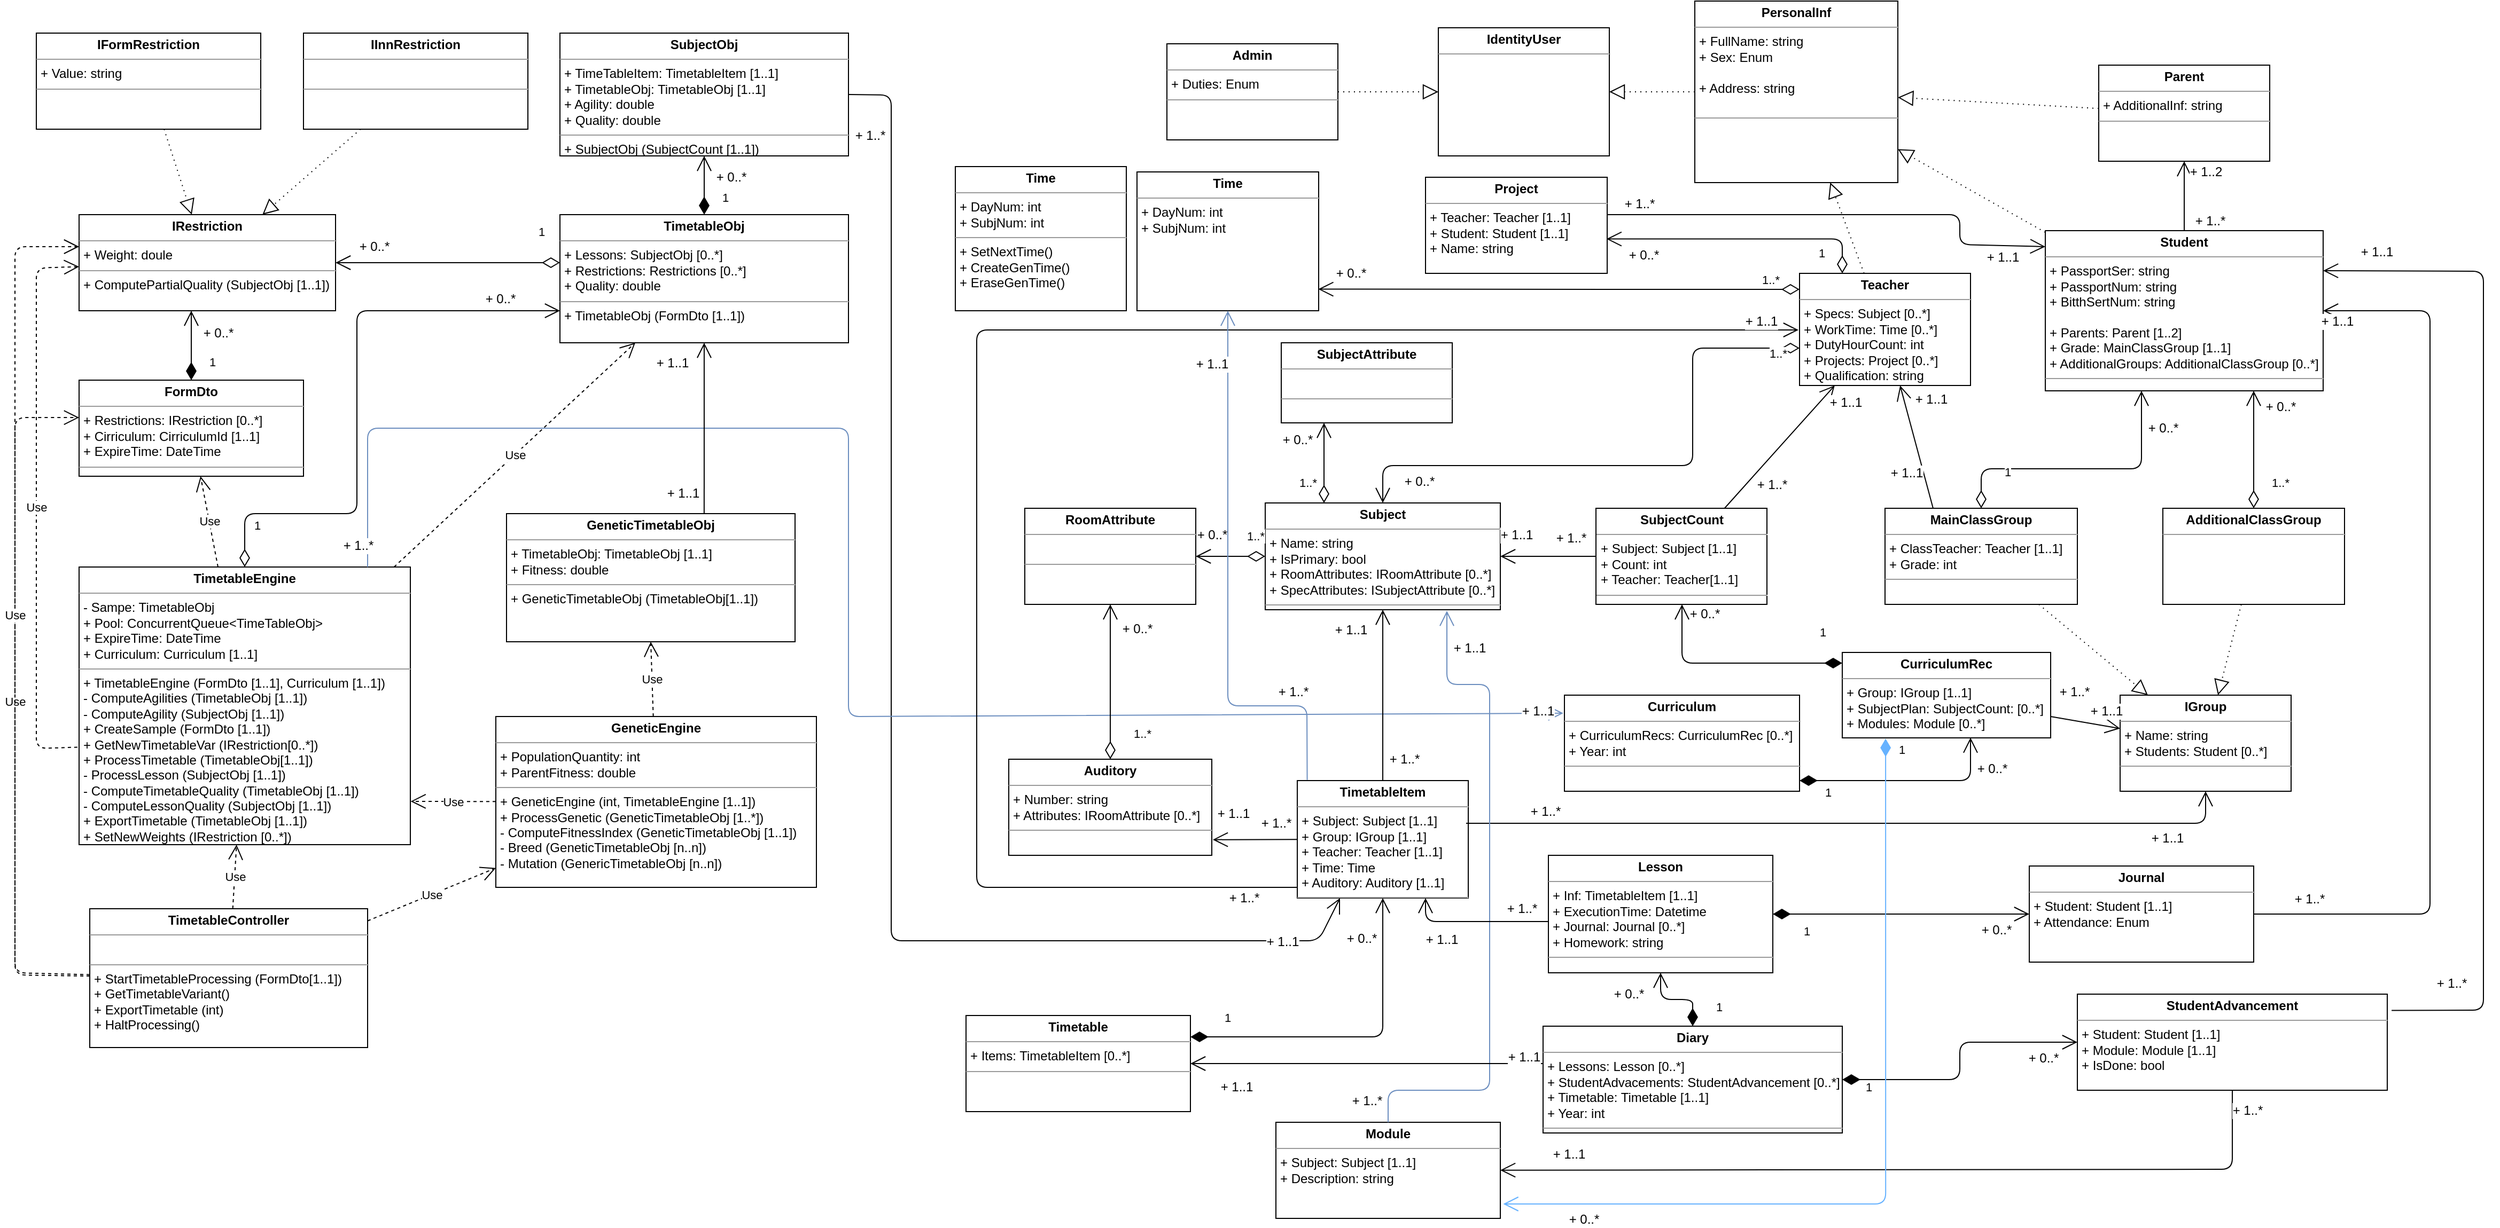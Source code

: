 <mxfile version="10.6.0" type="github"><diagram id="0zuCWpDJvnq-y9dIS-jd" name="Page-1"><mxGraphModel dx="2407" dy="1115" grid="1" gridSize="10" guides="1" tooltips="1" connect="1" arrows="1" fold="1" page="1" pageScale="1" pageWidth="827" pageHeight="1169" math="0" shadow="0"><root><mxCell id="0"/><mxCell id="1" parent="0"/><mxCell id="RqJvWQGLbbtj9Ta3Gk3w-59" value="&lt;p style=&quot;margin: 0px ; margin-top: 4px ; text-align: center&quot;&gt;&lt;b&gt;IRestriction&lt;/b&gt;&lt;/p&gt;&lt;hr size=&quot;1&quot;&gt;&lt;p style=&quot;margin: 0px ; margin-left: 4px&quot;&gt;+ Weight: doule&lt;/p&gt;&lt;hr size=&quot;1&quot;&gt;&lt;p style=&quot;margin: 0px ; margin-left: 4px&quot;&gt;+ ComputePartialQuality (SubjectObj [1..1])&lt;/p&gt;" style="verticalAlign=top;align=left;overflow=fill;fontSize=12;fontFamily=Helvetica;html=1;" parent="1" vertex="1"><mxGeometry x="-1580" y="210" width="240" height="90" as="geometry"/></mxCell><mxCell id="RqJvWQGLbbtj9Ta3Gk3w-63" value="&lt;p style=&quot;margin: 0px ; margin-top: 4px ; text-align: center&quot;&gt;&lt;b&gt;IInnRestriction&lt;/b&gt;&lt;/p&gt;&lt;hr size=&quot;1&quot;&gt;&lt;p style=&quot;margin: 0px ; margin-left: 4px&quot;&gt;&lt;br&gt;&lt;/p&gt;&lt;hr size=&quot;1&quot;&gt;&lt;p style=&quot;margin: 0px ; margin-left: 4px&quot;&gt;&lt;br&gt;&lt;/p&gt;" style="verticalAlign=top;align=left;overflow=fill;fontSize=12;fontFamily=Helvetica;html=1;" parent="1" vertex="1"><mxGeometry x="-1370" y="40" width="210" height="90" as="geometry"/></mxCell><mxCell id="RqJvWQGLbbtj9Ta3Gk3w-77" value="&lt;p style=&quot;margin: 0px ; margin-top: 4px ; text-align: center&quot;&gt;&lt;b&gt;SubjectObj&lt;/b&gt;&lt;/p&gt;&lt;hr size=&quot;1&quot;&gt;&lt;p style=&quot;margin: 0px ; margin-left: 4px&quot;&gt;+ TimeTableItem: TimetableItem [1..1]&lt;/p&gt;&lt;p style=&quot;margin: 0px ; margin-left: 4px&quot;&gt;+ TimetableObj: TimetableObj [1..1]&lt;/p&gt;&lt;p style=&quot;margin: 0px ; margin-left: 4px&quot;&gt;+ Agility: double&lt;/p&gt;&lt;p style=&quot;margin: 0px ; margin-left: 4px&quot;&gt;+ Quality: double&lt;/p&gt;&lt;hr size=&quot;1&quot;&gt;&lt;p style=&quot;margin: 0px ; margin-left: 4px&quot;&gt;+ SubjectObj (SubjectCount [1..1])&lt;/p&gt;" style="verticalAlign=top;align=left;overflow=fill;fontSize=12;fontFamily=Helvetica;html=1;" parent="1" vertex="1"><mxGeometry x="-1130" y="40" width="270" height="115" as="geometry"/></mxCell><mxCell id="RqJvWQGLbbtj9Ta3Gk3w-80" value="&lt;p style=&quot;margin: 0px ; margin-top: 4px ; text-align: center&quot;&gt;&lt;b&gt;TimetableObj&lt;/b&gt;&lt;/p&gt;&lt;hr size=&quot;1&quot;&gt;&lt;p style=&quot;margin: 0px ; margin-left: 4px&quot;&gt;+ Lessons: SubjectObj [0..*]&lt;/p&gt;&lt;p style=&quot;margin: 0px ; margin-left: 4px&quot;&gt;+ Restrictions: Restrictions [0..*]&lt;/p&gt;&lt;p style=&quot;margin: 0px ; margin-left: 4px&quot;&gt;+ Quality: double&lt;/p&gt;&lt;hr size=&quot;1&quot;&gt;&lt;p style=&quot;margin: 0px ; margin-left: 4px&quot;&gt;+ TimetableObj (FormDto [1..1])&lt;/p&gt;" style="verticalAlign=top;align=left;overflow=fill;fontSize=12;fontFamily=Helvetica;html=1;" parent="1" vertex="1"><mxGeometry x="-1130" y="210" width="270" height="120" as="geometry"/></mxCell><mxCell id="h3qxIDtnMSEiweo4_Dxl-4" value="&lt;p style=&quot;margin: 0px ; margin-top: 4px ; text-align: center&quot;&gt;&lt;b&gt;GeneticTimetableObj&lt;/b&gt;&lt;/p&gt;&lt;hr size=&quot;1&quot;&gt;&lt;p style=&quot;margin: 0px ; margin-left: 4px&quot;&gt;+ TimetableObj: TimetableObj [1..1]&lt;br&gt;&lt;/p&gt;&lt;p style=&quot;margin: 0px ; margin-left: 4px&quot;&gt;+ Fitness: double&lt;/p&gt;&lt;hr size=&quot;1&quot;&gt;&lt;p style=&quot;margin: 0px ; margin-left: 4px&quot;&gt;+ GeneticTimetableObj (TimetableObj[1..1])&lt;/p&gt;" style="verticalAlign=top;align=left;overflow=fill;fontSize=12;fontFamily=Helvetica;html=1;" parent="1" vertex="1"><mxGeometry x="-1180" y="490" width="270" height="120" as="geometry"/></mxCell><mxCell id="RqJvWQGLbbtj9Ta3Gk3w-61" value="&lt;p style=&quot;margin: 0px ; margin-top: 4px ; text-align: center&quot;&gt;&lt;b&gt;IFormRestriction&lt;/b&gt;&lt;/p&gt;&lt;hr size=&quot;1&quot;&gt;&lt;p style=&quot;margin: 0px ; margin-left: 4px&quot;&gt;+ Value: string&lt;/p&gt;&lt;hr size=&quot;1&quot;&gt;&lt;p style=&quot;margin: 0px ; margin-left: 4px&quot;&gt;&lt;br&gt;&lt;/p&gt;" style="verticalAlign=top;align=left;overflow=fill;fontSize=12;fontFamily=Helvetica;html=1;" parent="1" vertex="1"><mxGeometry x="-1620" y="40" width="210" height="90" as="geometry"/></mxCell><mxCell id="RqJvWQGLbbtj9Ta3Gk3w-67" value="&lt;p style=&quot;margin: 0px ; margin-top: 4px ; text-align: center&quot;&gt;&lt;b&gt;FormDto&lt;/b&gt;&lt;/p&gt;&lt;hr size=&quot;1&quot;&gt;&lt;p style=&quot;margin: 0px ; margin-left: 4px&quot;&gt;+ Restrictions: IRestriction [0..*]&lt;/p&gt;&lt;p style=&quot;margin: 0px ; margin-left: 4px&quot;&gt;+ Cirriculum: CirriculumId [1..1]&lt;/p&gt;&lt;p style=&quot;margin: 0px ; margin-left: 4px&quot;&gt;+ ExpireTime: DateTime&lt;/p&gt;&lt;hr size=&quot;1&quot;&gt;&lt;p style=&quot;margin: 0px ; margin-left: 4px&quot;&gt;&lt;br&gt;&lt;/p&gt;" style="verticalAlign=top;align=left;overflow=fill;fontSize=12;fontFamily=Helvetica;html=1;" parent="1" vertex="1"><mxGeometry x="-1580" y="365" width="210" height="90" as="geometry"/></mxCell><mxCell id="RqJvWQGLbbtj9Ta3Gk3w-75" value="&lt;p style=&quot;margin: 0px ; margin-top: 4px ; text-align: center&quot;&gt;&lt;b&gt;TimetableEngine&lt;/b&gt;&lt;/p&gt;&lt;hr size=&quot;1&quot;&gt;&lt;p style=&quot;margin: 0px ; margin-left: 4px&quot;&gt;&lt;span&gt;- Sampe: TimetableObj&lt;/span&gt;&lt;/p&gt;&lt;p style=&quot;margin: 0px ; margin-left: 4px&quot;&gt;+ Pool: ConcurrentQueue&amp;lt;TimeTableObj&amp;gt;&lt;/p&gt;&lt;p style=&quot;margin: 0px ; margin-left: 4px&quot;&gt;+ ExpireTime: DateTime&lt;/p&gt;&lt;p style=&quot;margin: 0px ; margin-left: 4px&quot;&gt;+ Curriculum: Curriculum [1..1]&lt;/p&gt;&lt;hr size=&quot;1&quot;&gt;&lt;p style=&quot;margin: 0px ; margin-left: 4px&quot;&gt;+ TimetableEngine (FormDto [1..1], Curriculum [1..1])&lt;/p&gt;&lt;p style=&quot;margin: 0px ; margin-left: 4px&quot;&gt;- ComputeAgilities (TimetableObj [1..1])&lt;/p&gt;&lt;p style=&quot;margin: 0px ; margin-left: 4px&quot;&gt;- ComputeAgility (SubjectObj [1..1])&lt;/p&gt;&lt;p style=&quot;margin: 0px ; margin-left: 4px&quot;&gt;+ CreateSample (FormDto [1..1])&lt;/p&gt;&lt;p style=&quot;margin: 0px ; margin-left: 4px&quot;&gt;+ GetNewTimetableVar (IRestriction[0..*])&lt;/p&gt;&lt;p style=&quot;margin: 0px ; margin-left: 4px&quot;&gt;+ ProcessTimetable (TimetableObj[1..1])&lt;/p&gt;&lt;p style=&quot;margin: 0px ; margin-left: 4px&quot;&gt;- ProcessLesson (SubjectObj [1..1])&lt;/p&gt;&lt;p style=&quot;margin: 0px ; margin-left: 4px&quot;&gt;- ComputeTimetableQuality (TimetableObj [1..1])&lt;/p&gt;&lt;p style=&quot;margin: 0px ; margin-left: 4px&quot;&gt;- ComputeLessonQuality (SubjectObj [1..1])&lt;/p&gt;&lt;p style=&quot;margin: 0px ; margin-left: 4px&quot;&gt;+ ExportTimetable (TimetableObj [1..1])&lt;/p&gt;&lt;p style=&quot;margin: 0px ; margin-left: 4px&quot;&gt;+ SetNewWeights (IRestriction [0..*])&lt;/p&gt;&lt;p style=&quot;margin: 0px ; margin-left: 4px&quot;&gt;&lt;br&gt;&lt;/p&gt;" style="verticalAlign=top;align=left;overflow=fill;fontSize=12;fontFamily=Helvetica;html=1;" parent="1" vertex="1"><mxGeometry x="-1580" y="540" width="310" height="260" as="geometry"/></mxCell><mxCell id="RqJvWQGLbbtj9Ta3Gk3w-65" value="" style="endArrow=block;dashed=1;endFill=0;endSize=12;html=1;dashPattern=1 4;" parent="1" source="RqJvWQGLbbtj9Ta3Gk3w-61" target="RqJvWQGLbbtj9Ta3Gk3w-59" edge="1"><mxGeometry width="160" relative="1" as="geometry"><mxPoint x="-1290.5" y="410" as="sourcePoint"/><mxPoint x="-1290.5" y="330" as="targetPoint"/></mxGeometry></mxCell><mxCell id="RqJvWQGLbbtj9Ta3Gk3w-66" value="" style="endArrow=block;dashed=1;endFill=0;endSize=12;html=1;dashPattern=1 4;" parent="1" source="RqJvWQGLbbtj9Ta3Gk3w-63" target="RqJvWQGLbbtj9Ta3Gk3w-59" edge="1"><mxGeometry width="160" relative="1" as="geometry"><mxPoint x="-1210" y="410" as="sourcePoint"/><mxPoint x="-1210" y="330" as="targetPoint"/></mxGeometry></mxCell><mxCell id="RqJvWQGLbbtj9Ta3Gk3w-73" value="1" style="endArrow=open;html=1;endSize=12;startArrow=diamondThin;startSize=14;startFill=1;edgeStyle=orthogonalEdgeStyle;align=left;verticalAlign=bottom;" parent="1" source="RqJvWQGLbbtj9Ta3Gk3w-67" target="RqJvWQGLbbtj9Ta3Gk3w-59" edge="1"><mxGeometry x="-0.753" y="-15" relative="1" as="geometry"><mxPoint x="-1150" y="630" as="sourcePoint"/><mxPoint x="-1055" y="630" as="targetPoint"/><mxPoint as="offset"/><Array as="points"><mxPoint x="-1475" y="310"/><mxPoint x="-1475" y="310"/></Array></mxGeometry></mxCell><mxCell id="RqJvWQGLbbtj9Ta3Gk3w-74" value="+ 0..*" style="text;html=1;resizable=0;points=[];align=center;verticalAlign=middle;labelBackgroundColor=#ffffff;" parent="RqJvWQGLbbtj9Ta3Gk3w-73" vertex="1" connectable="0"><mxGeometry x="0.858" y="-1" relative="1" as="geometry"><mxPoint x="24" y="16" as="offset"/></mxGeometry></mxCell><mxCell id="RqJvWQGLbbtj9Ta3Gk3w-84" value="1" style="endArrow=open;html=1;endSize=12;startArrow=diamondThin;startSize=14;startFill=1;edgeStyle=orthogonalEdgeStyle;align=left;verticalAlign=bottom;" parent="1" source="RqJvWQGLbbtj9Ta3Gk3w-80" target="RqJvWQGLbbtj9Ta3Gk3w-77" edge="1"><mxGeometry x="-0.753" y="-15" relative="1" as="geometry"><mxPoint x="-1455" y="385" as="sourcePoint"/><mxPoint x="-1455" y="320" as="targetPoint"/><mxPoint as="offset"/></mxGeometry></mxCell><mxCell id="RqJvWQGLbbtj9Ta3Gk3w-85" value="+ 0..*" style="text;html=1;resizable=0;points=[];align=center;verticalAlign=middle;labelBackgroundColor=#ffffff;" parent="RqJvWQGLbbtj9Ta3Gk3w-84" vertex="1" connectable="0"><mxGeometry x="0.858" y="-1" relative="1" as="geometry"><mxPoint x="24" y="16" as="offset"/></mxGeometry></mxCell><mxCell id="RqJvWQGLbbtj9Ta3Gk3w-86" value="" style="endArrow=open;endFill=1;endSize=12;html=1;exitX=1;exitY=0.5;exitDx=0;exitDy=0;entryX=0.25;entryY=1;entryDx=0;entryDy=0;" parent="1" source="RqJvWQGLbbtj9Ta3Gk3w-77" target="rf4jKKnPrndQwa7vhwkW-40" edge="1"><mxGeometry width="160" relative="1" as="geometry"><mxPoint x="-943" y="755" as="sourcePoint"/><mxPoint x="-396.19" y="840" as="targetPoint"/><Array as="points"><mxPoint x="-820" y="98"/><mxPoint x="-820" y="370"/><mxPoint x="-820" y="890"/><mxPoint x="-420" y="890"/></Array></mxGeometry></mxCell><mxCell id="RqJvWQGLbbtj9Ta3Gk3w-88" value="+ 1..*&lt;br&gt;" style="text;html=1;resizable=0;points=[];align=center;verticalAlign=middle;labelBackgroundColor=#ffffff;" parent="RqJvWQGLbbtj9Ta3Gk3w-86" vertex="1" connectable="0"><mxGeometry x="-0.748" y="1" relative="1" as="geometry"><mxPoint x="-21" y="-83" as="offset"/></mxGeometry></mxCell><mxCell id="xbi0bsEvFSeklSQcSu4C-2" value="+ 1..1" style="text;html=1;resizable=0;points=[];align=center;verticalAlign=middle;labelBackgroundColor=#ffffff;" vertex="1" connectable="0" parent="RqJvWQGLbbtj9Ta3Gk3w-86"><mxGeometry x="0.877" y="-1" relative="1" as="geometry"><mxPoint as="offset"/></mxGeometry></mxCell><mxCell id="RqJvWQGLbbtj9Ta3Gk3w-89" value="1" style="endArrow=open;html=1;endSize=12;startArrow=diamondThin;startSize=14;startFill=0;edgeStyle=orthogonalEdgeStyle;align=left;verticalAlign=bottom;entryX=1;entryY=0.5;entryDx=0;entryDy=0;" parent="1" source="RqJvWQGLbbtj9Ta3Gk3w-80" target="RqJvWQGLbbtj9Ta3Gk3w-59" edge="1"><mxGeometry x="-0.789" y="-20" relative="1" as="geometry"><mxPoint x="-1230" y="435" as="sourcePoint"/><mxPoint x="-1230" y="290" as="targetPoint"/><mxPoint as="offset"/><Array as="points"><mxPoint x="-1160" y="255"/><mxPoint x="-1160" y="255"/></Array></mxGeometry></mxCell><mxCell id="RqJvWQGLbbtj9Ta3Gk3w-90" value="+ 0..*" style="text;html=1;resizable=0;points=[];align=center;verticalAlign=middle;labelBackgroundColor=#ffffff;" parent="RqJvWQGLbbtj9Ta3Gk3w-89" vertex="1" connectable="0"><mxGeometry x="0.753" y="-2" relative="1" as="geometry"><mxPoint x="10" y="-13" as="offset"/></mxGeometry></mxCell><mxCell id="RqJvWQGLbbtj9Ta3Gk3w-92" value="" style="endArrow=open;endFill=1;endSize=12;html=1;entryX=-0.005;entryY=0.188;entryDx=0;entryDy=0;fillColor=#dae8fc;strokeColor=#6c8ebf;entryPerimeter=0;exitX=0.871;exitY=0;exitDx=0;exitDy=0;exitPerimeter=0;" parent="1" source="RqJvWQGLbbtj9Ta3Gk3w-75" target="rf4jKKnPrndQwa7vhwkW-17" edge="1"><mxGeometry width="160" relative="1" as="geometry"><mxPoint x="-1315" y="409.5" as="sourcePoint"/><mxPoint x="-200" y="673" as="targetPoint"/><Array as="points"><mxPoint x="-1310" y="410"/><mxPoint x="-860" y="410"/><mxPoint x="-860" y="680"/></Array></mxGeometry></mxCell><mxCell id="RqJvWQGLbbtj9Ta3Gk3w-94" value="+ 1..*&lt;br&gt;" style="text;html=1;resizable=0;points=[];align=center;verticalAlign=middle;labelBackgroundColor=#ffffff;" parent="RqJvWQGLbbtj9Ta3Gk3w-92" vertex="1" connectable="0"><mxGeometry x="-0.748" y="1" relative="1" as="geometry"><mxPoint x="-71" y="111" as="offset"/></mxGeometry></mxCell><mxCell id="xbi0bsEvFSeklSQcSu4C-3" value="+ 1..1&lt;br&gt;" style="text;html=1;resizable=0;points=[];align=center;verticalAlign=middle;labelBackgroundColor=#ffffff;" vertex="1" connectable="0" parent="RqJvWQGLbbtj9Ta3Gk3w-92"><mxGeometry x="0.968" y="2" relative="1" as="geometry"><mxPoint as="offset"/></mxGeometry></mxCell><mxCell id="RqJvWQGLbbtj9Ta3Gk3w-96" value="Use" style="endArrow=open;endSize=12;dashed=1;html=1;" parent="1" source="RqJvWQGLbbtj9Ta3Gk3w-75" target="RqJvWQGLbbtj9Ta3Gk3w-80" edge="1"><mxGeometry width="160" relative="1" as="geometry"><mxPoint x="-1170" y="684.875" as="sourcePoint"/><mxPoint x="-930" y="614.875" as="targetPoint"/></mxGeometry></mxCell><mxCell id="RqJvWQGLbbtj9Ta3Gk3w-98" value="Use" style="endArrow=open;endSize=12;dashed=1;html=1;" parent="1" source="RqJvWQGLbbtj9Ta3Gk3w-75" target="RqJvWQGLbbtj9Ta3Gk3w-67" edge="1"><mxGeometry width="160" relative="1" as="geometry"><mxPoint x="-1187.663" y="550" as="sourcePoint"/><mxPoint x="-1030.036" y="340" as="targetPoint"/></mxGeometry></mxCell><mxCell id="h3qxIDtnMSEiweo4_Dxl-2" value="Use" style="endArrow=open;endSize=12;dashed=1;html=1;exitX=-0.005;exitY=0.649;exitDx=0;exitDy=0;exitPerimeter=0;" parent="1" source="RqJvWQGLbbtj9Ta3Gk3w-75" target="RqJvWQGLbbtj9Ta3Gk3w-59" edge="1"><mxGeometry width="160" relative="1" as="geometry"><mxPoint x="-1485" y="625" as="sourcePoint"/><mxPoint x="-1544.5" y="540" as="targetPoint"/><Array as="points"><mxPoint x="-1620" y="710"/><mxPoint x="-1620" y="260"/></Array></mxGeometry></mxCell><mxCell id="h3qxIDtnMSEiweo4_Dxl-3" value="&lt;p style=&quot;margin: 0px ; margin-top: 4px ; text-align: center&quot;&gt;&lt;b&gt;GeneticEngine&lt;/b&gt;&lt;/p&gt;&lt;hr size=&quot;1&quot;&gt;&lt;p style=&quot;margin: 0px ; margin-left: 4px&quot;&gt;+ PopulationQuantity: int&lt;br&gt;&lt;/p&gt;&lt;p style=&quot;margin: 0px ; margin-left: 4px&quot;&gt;+ ParentFitness: double&lt;/p&gt;&lt;hr size=&quot;1&quot;&gt;&lt;p style=&quot;margin: 0px ; margin-left: 4px&quot;&gt;+ GeneticEngine (int, TimetableEngine [1..1])&lt;/p&gt;&lt;p style=&quot;margin: 0px ; margin-left: 4px&quot;&gt;+ ProcessGenetic (GeneticTimetableObj [1..*])&lt;/p&gt;&lt;p style=&quot;margin: 0px ; margin-left: 4px&quot;&gt;- ComputeFitnessIndex (GeneticTimetableObj [1..1])&lt;/p&gt;&lt;p style=&quot;margin: 0px ; margin-left: 4px&quot;&gt;- Breed (GeneticTimetableObj [n..n])&lt;/p&gt;&lt;p style=&quot;margin: 0px ; margin-left: 4px&quot;&gt;- Mutation (GenericTimetableObj [n..n])&lt;/p&gt;&lt;p&gt;&lt;br&gt;&lt;/p&gt;" style="verticalAlign=top;align=left;overflow=fill;fontSize=12;fontFamily=Helvetica;html=1;" parent="1" vertex="1"><mxGeometry x="-1190" y="680" width="300" height="160" as="geometry"/></mxCell><mxCell id="h3qxIDtnMSEiweo4_Dxl-6" value="" style="endArrow=open;endFill=1;endSize=12;html=1;exitX=0.685;exitY=0;exitDx=0;exitDy=0;exitPerimeter=0;" parent="1" source="h3qxIDtnMSEiweo4_Dxl-4" target="RqJvWQGLbbtj9Ta3Gk3w-80" edge="1"><mxGeometry width="160" relative="1" as="geometry"><mxPoint x="-1030" y="430" as="sourcePoint"/><mxPoint x="-1030" y="270" as="targetPoint"/></mxGeometry></mxCell><mxCell id="h3qxIDtnMSEiweo4_Dxl-7" value="+ 1..1&lt;br&gt;" style="text;html=1;resizable=0;points=[];align=center;verticalAlign=middle;labelBackgroundColor=#ffffff;" parent="h3qxIDtnMSEiweo4_Dxl-6" vertex="1" connectable="0"><mxGeometry x="0.809" y="-4" relative="1" as="geometry"><mxPoint x="-34" y="3" as="offset"/></mxGeometry></mxCell><mxCell id="h3qxIDtnMSEiweo4_Dxl-8" value="+ 1..1&lt;br&gt;" style="text;html=1;resizable=0;points=[];align=center;verticalAlign=middle;labelBackgroundColor=#ffffff;" parent="h3qxIDtnMSEiweo4_Dxl-6" vertex="1" connectable="0"><mxGeometry x="-0.748" y="1" relative="1" as="geometry"><mxPoint x="-19" y="1" as="offset"/></mxGeometry></mxCell><mxCell id="h3qxIDtnMSEiweo4_Dxl-11" value="Use" style="endArrow=open;endSize=12;dashed=1;html=1;" parent="1" source="h3qxIDtnMSEiweo4_Dxl-3" edge="1"><mxGeometry width="160" relative="1" as="geometry"><mxPoint x="-1260" y="561.395" as="sourcePoint"/><mxPoint x="-1045" y="610" as="targetPoint"/></mxGeometry></mxCell><mxCell id="h3qxIDtnMSEiweo4_Dxl-12" value="Use" style="endArrow=open;endSize=12;dashed=1;html=1;entryX=1.001;entryY=0.844;entryDx=0;entryDy=0;entryPerimeter=0;" parent="1" source="h3qxIDtnMSEiweo4_Dxl-3" target="RqJvWQGLbbtj9Ta3Gk3w-75" edge="1"><mxGeometry width="160" relative="1" as="geometry"><mxPoint x="-1260" y="561.395" as="sourcePoint"/><mxPoint x="-1043.636" y="340" as="targetPoint"/></mxGeometry></mxCell><mxCell id="QrpKzc2lyNAmgR3BO6U0-1" value="&lt;p style=&quot;margin: 0px ; margin-top: 4px ; text-align: center&quot;&gt;&lt;b&gt;TimetableController&lt;/b&gt;&lt;/p&gt;&lt;hr size=&quot;1&quot;&gt;&lt;p style=&quot;margin: 0px ; margin-left: 4px&quot;&gt;&lt;br&gt;&lt;/p&gt;&lt;hr size=&quot;1&quot;&gt;&lt;p style=&quot;margin: 0px ; margin-left: 4px&quot;&gt;+ StartTimetableProcessing (FormDto[1..1])&lt;/p&gt;&lt;p style=&quot;margin: 0px ; margin-left: 4px&quot;&gt;+ GetTimetableVariant()&lt;/p&gt;&lt;p style=&quot;margin: 0px ; margin-left: 4px&quot;&gt;+ ExportTimetable (int)&lt;/p&gt;&lt;p style=&quot;margin: 0px ; margin-left: 4px&quot;&gt;+ HaltProcessing()&lt;/p&gt;" style="verticalAlign=top;align=left;overflow=fill;fontSize=12;fontFamily=Helvetica;html=1;" parent="1" vertex="1"><mxGeometry x="-1570" y="860" width="260" height="130" as="geometry"/></mxCell><mxCell id="QrpKzc2lyNAmgR3BO6U0-2" value="Use" style="endArrow=open;endSize=12;dashed=1;html=1;entryX=0;entryY=0.389;entryDx=0;entryDy=0;entryPerimeter=0;" parent="1" source="QrpKzc2lyNAmgR3BO6U0-1" target="RqJvWQGLbbtj9Ta3Gk3w-67" edge="1"><mxGeometry width="160" relative="1" as="geometry"><mxPoint x="-1580" y="920.5" as="sourcePoint"/><mxPoint x="-1581" y="470.121" as="targetPoint"/><Array as="points"><mxPoint x="-1640" y="922"/><mxPoint x="-1640" y="400"/></Array></mxGeometry></mxCell><mxCell id="QrpKzc2lyNAmgR3BO6U0-3" value="Use" style="endArrow=open;endSize=12;dashed=1;html=1;" parent="1" source="QrpKzc2lyNAmgR3BO6U0-1" edge="1"><mxGeometry width="160" relative="1" as="geometry"><mxPoint x="-1560" y="931.3" as="sourcePoint"/><mxPoint x="-1580" y="240" as="targetPoint"/><Array as="points"><mxPoint x="-1640" y="920"/><mxPoint x="-1640" y="240"/></Array></mxGeometry></mxCell><mxCell id="QrpKzc2lyNAmgR3BO6U0-4" value="Use" style="endArrow=open;endSize=12;dashed=1;html=1;" parent="1" source="QrpKzc2lyNAmgR3BO6U0-1" target="RqJvWQGLbbtj9Ta3Gk3w-75" edge="1"><mxGeometry width="160" relative="1" as="geometry"><mxPoint x="-1225" y="854.987" as="sourcePoint"/><mxPoint x="-1305" y="835.247" as="targetPoint"/></mxGeometry></mxCell><mxCell id="QrpKzc2lyNAmgR3BO6U0-5" value="Use" style="endArrow=open;endSize=12;dashed=1;html=1;" parent="1" source="QrpKzc2lyNAmgR3BO6U0-1" target="h3qxIDtnMSEiweo4_Dxl-3" edge="1"><mxGeometry width="160" relative="1" as="geometry"><mxPoint x="-1170" y="742.987" as="sourcePoint"/><mxPoint x="-1250" y="723.247" as="targetPoint"/></mxGeometry></mxCell><mxCell id="QrpKzc2lyNAmgR3BO6U0-6" value="1" style="endArrow=open;html=1;endSize=12;startArrow=diamondThin;startSize=14;startFill=0;edgeStyle=orthogonalEdgeStyle;align=left;verticalAlign=bottom;" parent="1" source="RqJvWQGLbbtj9Ta3Gk3w-75" target="RqJvWQGLbbtj9Ta3Gk3w-80" edge="1"><mxGeometry x="-0.789" y="-20" relative="1" as="geometry"><mxPoint x="-1220" y="489.5" as="sourcePoint"/><mxPoint x="-1190" y="290" as="targetPoint"/><mxPoint as="offset"/><Array as="points"><mxPoint x="-1425" y="490"/><mxPoint x="-1320" y="490"/><mxPoint x="-1320" y="300"/></Array></mxGeometry></mxCell><mxCell id="QrpKzc2lyNAmgR3BO6U0-7" value="+ 0..*" style="text;html=1;resizable=0;points=[];align=center;verticalAlign=middle;labelBackgroundColor=#ffffff;" parent="QrpKzc2lyNAmgR3BO6U0-6" vertex="1" connectable="0"><mxGeometry x="0.753" y="-2" relative="1" as="geometry"><mxPoint x="10" y="-13" as="offset"/></mxGeometry></mxCell><mxCell id="rf4jKKnPrndQwa7vhwkW-1" value="&lt;p style=&quot;margin: 0px ; margin-top: 4px ; text-align: center&quot;&gt;&lt;b&gt;Student&lt;/b&gt;&lt;/p&gt;&lt;hr size=&quot;1&quot;&gt;&lt;p style=&quot;margin: 0px ; margin-left: 4px&quot;&gt;&lt;span&gt;+ PassportSer: string&lt;/span&gt;&lt;br&gt;&lt;/p&gt;&lt;p style=&quot;margin: 0px ; margin-left: 4px&quot;&gt;+ PassportNum: string&lt;/p&gt;&lt;p style=&quot;margin: 0px ; margin-left: 4px&quot;&gt;+ BitthSertNum: string&lt;/p&gt;&lt;p style=&quot;margin: 0px ; margin-left: 4px&quot;&gt;&lt;br&gt;&lt;/p&gt;&lt;p style=&quot;margin: 0px ; margin-left: 4px&quot;&gt;+ Parents: Parent [1..2]&lt;/p&gt;&lt;p style=&quot;margin: 0px ; margin-left: 4px&quot;&gt;+ Grade: MainClassGroup [1..1]&lt;/p&gt;&lt;p style=&quot;margin: 0px ; margin-left: 4px&quot;&gt;+ AdditionalGroups: AdditionalClassGroup [0..*]&lt;/p&gt;&lt;hr size=&quot;1&quot;&gt;&lt;p style=&quot;margin: 0px ; margin-left: 4px&quot;&gt;&lt;br&gt;&lt;/p&gt;" style="verticalAlign=top;align=left;overflow=fill;fontSize=12;fontFamily=Helvetica;html=1;" parent="1" vertex="1"><mxGeometry x="260" y="225" width="260" height="150" as="geometry"/></mxCell><mxCell id="rf4jKKnPrndQwa7vhwkW-2" value="&lt;p style=&quot;margin: 0px ; margin-top: 4px ; text-align: center&quot;&gt;&lt;b&gt;PersonalInf&lt;/b&gt;&lt;/p&gt;&lt;hr size=&quot;1&quot;&gt;&lt;p style=&quot;margin: 0px ; margin-left: 4px&quot;&gt;+ FullName: string&lt;/p&gt;&lt;p style=&quot;margin: 0px ; margin-left: 4px&quot;&gt;+ Sex: Enum&lt;/p&gt;&lt;p style=&quot;margin: 0px ; margin-left: 4px&quot;&gt;&lt;br&gt;&lt;/p&gt;&lt;p style=&quot;margin: 0px ; margin-left: 4px&quot;&gt;+ Address: string&lt;/p&gt;&lt;p style=&quot;margin: 0px ; margin-left: 4px&quot;&gt;&lt;br&gt;&lt;/p&gt;&lt;hr size=&quot;1&quot;&gt;&lt;p style=&quot;margin: 0px ; margin-left: 4px&quot;&gt;&lt;br&gt;&lt;/p&gt;" style="verticalAlign=top;align=left;overflow=fill;fontSize=12;fontFamily=Helvetica;html=1;" parent="1" vertex="1"><mxGeometry x="-68" y="10" width="190" height="170" as="geometry"/></mxCell><mxCell id="rf4jKKnPrndQwa7vhwkW-3" value="&lt;p style=&quot;margin: 0px ; margin-top: 4px ; text-align: center&quot;&gt;&lt;b&gt;Teacher&lt;/b&gt;&lt;/p&gt;&lt;hr size=&quot;1&quot;&gt;&lt;p style=&quot;margin: 0px ; margin-left: 4px&quot;&gt;+ Specs: Subject [0..*]&lt;/p&gt;&lt;p style=&quot;margin: 0px ; margin-left: 4px&quot;&gt;+ WorkTime: Time [0..*]&lt;/p&gt;&lt;p style=&quot;margin: 0px ; margin-left: 4px&quot;&gt;+ DutyHourCount: int&lt;/p&gt;&lt;p style=&quot;margin: 0px ; margin-left: 4px&quot;&gt;+ Projects: Project [0..*]&lt;/p&gt;&lt;p style=&quot;margin: 0px ; margin-left: 4px&quot;&gt;+ Qualification: string&lt;/p&gt;" style="verticalAlign=top;align=left;overflow=fill;fontSize=12;fontFamily=Helvetica;html=1;" parent="1" vertex="1"><mxGeometry x="30" y="265" width="160" height="105" as="geometry"/></mxCell><mxCell id="rf4jKKnPrndQwa7vhwkW-4" value="&lt;p style=&quot;margin: 0px ; margin-top: 4px ; text-align: center&quot;&gt;&lt;b&gt;Parent&lt;/b&gt;&lt;/p&gt;&lt;hr size=&quot;1&quot;&gt;&lt;p style=&quot;margin: 0px ; margin-left: 4px&quot;&gt;+ AdditionalInf: string&lt;/p&gt;&lt;hr size=&quot;1&quot;&gt;&lt;p style=&quot;margin: 0px ; margin-left: 4px&quot;&gt;&lt;br&gt;&lt;/p&gt;" style="verticalAlign=top;align=left;overflow=fill;fontSize=12;fontFamily=Helvetica;html=1;" parent="1" vertex="1"><mxGeometry x="310" y="70" width="160" height="90" as="geometry"/></mxCell><mxCell id="rf4jKKnPrndQwa7vhwkW-5" value="" style="endArrow=block;dashed=1;endFill=0;endSize=12;html=1;dashPattern=1 4;" parent="1" source="rf4jKKnPrndQwa7vhwkW-3" target="rf4jKKnPrndQwa7vhwkW-2" edge="1"><mxGeometry width="160" relative="1" as="geometry"><mxPoint x="-140" y="475" as="sourcePoint"/><mxPoint x="20" y="475" as="targetPoint"/></mxGeometry></mxCell><mxCell id="rf4jKKnPrndQwa7vhwkW-6" value="" style="endArrow=block;dashed=1;endFill=0;endSize=12;html=1;dashPattern=1 4;" parent="1" source="rf4jKKnPrndQwa7vhwkW-1" target="rf4jKKnPrndQwa7vhwkW-2" edge="1"><mxGeometry width="160" relative="1" as="geometry"><mxPoint x="-140" y="475" as="sourcePoint"/><mxPoint x="20" y="475" as="targetPoint"/></mxGeometry></mxCell><mxCell id="rf4jKKnPrndQwa7vhwkW-7" value="" style="endArrow=block;dashed=1;endFill=0;endSize=12;html=1;dashPattern=1 4;" parent="1" source="rf4jKKnPrndQwa7vhwkW-4" target="rf4jKKnPrndQwa7vhwkW-2" edge="1"><mxGeometry width="160" relative="1" as="geometry"><mxPoint x="-140" y="475" as="sourcePoint"/><mxPoint x="20" y="475" as="targetPoint"/></mxGeometry></mxCell><mxCell id="rf4jKKnPrndQwa7vhwkW-8" value="" style="endArrow=open;endFill=1;endSize=12;html=1;" parent="1" source="rf4jKKnPrndQwa7vhwkW-1" target="rf4jKKnPrndQwa7vhwkW-4" edge="1"><mxGeometry width="160" relative="1" as="geometry"><mxPoint x="-130" y="495" as="sourcePoint"/><mxPoint x="30" y="495" as="targetPoint"/></mxGeometry></mxCell><mxCell id="rf4jKKnPrndQwa7vhwkW-9" value="+ 1..2&lt;br&gt;" style="text;html=1;resizable=0;points=[];align=center;verticalAlign=middle;labelBackgroundColor=#ffffff;" parent="rf4jKKnPrndQwa7vhwkW-8" vertex="1" connectable="0"><mxGeometry x="0.809" y="-4" relative="1" as="geometry"><mxPoint x="16" y="4" as="offset"/></mxGeometry></mxCell><mxCell id="rf4jKKnPrndQwa7vhwkW-10" value="+ 1..*&lt;br&gt;" style="text;html=1;resizable=0;points=[];align=center;verticalAlign=middle;labelBackgroundColor=#ffffff;" parent="rf4jKKnPrndQwa7vhwkW-8" vertex="1" connectable="0"><mxGeometry x="-0.897" y="1" relative="1" as="geometry"><mxPoint x="25" y="-6" as="offset"/></mxGeometry></mxCell><mxCell id="rf4jKKnPrndQwa7vhwkW-11" value="" style="endArrow=open;endFill=1;endSize=12;html=1;exitX=0.25;exitY=0;exitDx=0;exitDy=0;" parent="1" source="rf4jKKnPrndQwa7vhwkW-15" target="rf4jKKnPrndQwa7vhwkW-3" edge="1"><mxGeometry width="160" relative="1" as="geometry"><mxPoint x="160" y="518.5" as="sourcePoint"/><mxPoint x="163.313" y="301.5" as="targetPoint"/></mxGeometry></mxCell><mxCell id="rf4jKKnPrndQwa7vhwkW-12" value="+ 1..1&lt;br&gt;" style="text;html=1;resizable=0;points=[];align=center;verticalAlign=middle;labelBackgroundColor=#ffffff;" parent="rf4jKKnPrndQwa7vhwkW-11" vertex="1" connectable="0"><mxGeometry x="0.809" y="-4" relative="1" as="geometry"><mxPoint x="21.5" y="3" as="offset"/></mxGeometry></mxCell><mxCell id="rf4jKKnPrndQwa7vhwkW-13" value="+ 1..1&lt;br&gt;" style="text;html=1;resizable=0;points=[];align=center;verticalAlign=middle;labelBackgroundColor=#ffffff;" parent="rf4jKKnPrndQwa7vhwkW-11" vertex="1" connectable="0"><mxGeometry x="-0.748" y="1" relative="1" as="geometry"><mxPoint x="-20" y="-19" as="offset"/></mxGeometry></mxCell><mxCell id="rf4jKKnPrndQwa7vhwkW-14" value="&lt;p style=&quot;margin: 0px ; margin-top: 4px ; text-align: center&quot;&gt;&lt;b&gt;Subject&lt;/b&gt;&lt;/p&gt;&lt;hr size=&quot;1&quot;&gt;&lt;p style=&quot;margin: 0px ; margin-left: 4px&quot;&gt;+ Name: string&lt;/p&gt;&lt;p style=&quot;margin: 0px ; margin-left: 4px&quot;&gt;+ IsPrimary: bool&lt;/p&gt;&lt;p style=&quot;margin: 0px ; margin-left: 4px&quot;&gt;+ RoomAttributes: IRoomAttribute [0..*]&lt;/p&gt;&lt;p style=&quot;margin: 0px ; margin-left: 4px&quot;&gt;+ SpecAttributes: ISubjectAttribute [0..*]&lt;/p&gt;&lt;hr size=&quot;1&quot;&gt;&lt;p style=&quot;margin: 0px ; margin-left: 4px&quot;&gt;&lt;br&gt;&lt;/p&gt;" style="verticalAlign=top;align=left;overflow=fill;fontSize=12;fontFamily=Helvetica;html=1;" parent="1" vertex="1"><mxGeometry x="-470" y="480" width="220" height="100" as="geometry"/></mxCell><mxCell id="rf4jKKnPrndQwa7vhwkW-15" value="&lt;p style=&quot;margin: 0px ; margin-top: 4px ; text-align: center&quot;&gt;&lt;b&gt;MainClassGroup&lt;/b&gt;&lt;/p&gt;&lt;hr size=&quot;1&quot;&gt;&lt;p style=&quot;margin: 0px ; margin-left: 4px&quot;&gt;&lt;span&gt;+ ClassTeacher: Teacher [1..1]&lt;/span&gt;&lt;/p&gt;&lt;p style=&quot;margin: 0px ; margin-left: 4px&quot;&gt;&lt;span&gt;+ Grade: int&lt;/span&gt;&lt;/p&gt;&lt;hr size=&quot;1&quot;&gt;&lt;p style=&quot;margin: 0px ; margin-left: 4px&quot;&gt;&lt;br&gt;&lt;/p&gt;" style="verticalAlign=top;align=left;overflow=fill;fontSize=12;fontFamily=Helvetica;html=1;" parent="1" vertex="1"><mxGeometry x="110" y="485" width="180" height="90" as="geometry"/></mxCell><mxCell id="rf4jKKnPrndQwa7vhwkW-16" value="&lt;p style=&quot;margin: 0px ; margin-top: 4px ; text-align: center&quot;&gt;&lt;b&gt;AdditionalClassGroup&lt;/b&gt;&lt;/p&gt;&lt;hr size=&quot;1&quot;&gt;&lt;p style=&quot;margin: 0px ; margin-left: 4px&quot;&gt;&lt;br&gt;&lt;/p&gt;&lt;p&gt;&lt;br&gt;&lt;/p&gt;" style="verticalAlign=top;align=left;overflow=fill;fontSize=12;fontFamily=Helvetica;html=1;" parent="1" vertex="1"><mxGeometry x="370" y="485" width="170" height="90" as="geometry"/></mxCell><mxCell id="rf4jKKnPrndQwa7vhwkW-17" value="&lt;p style=&quot;margin: 0px ; margin-top: 4px ; text-align: center&quot;&gt;&lt;b&gt;Сurriculum&lt;/b&gt;&lt;br&gt;&lt;/p&gt;&lt;hr size=&quot;1&quot;&gt;&lt;p style=&quot;margin: 0px ; margin-left: 4px&quot;&gt;+ CurriculumRecs: CurriculumRec [0..*]&lt;/p&gt;&lt;p style=&quot;margin: 0px ; margin-left: 4px&quot;&gt;+ Year: int&lt;/p&gt;&lt;hr size=&quot;1&quot;&gt;&lt;p style=&quot;margin: 0px ; margin-left: 4px&quot;&gt;&lt;br&gt;&lt;/p&gt;" style="verticalAlign=top;align=left;overflow=fill;fontSize=12;fontFamily=Helvetica;html=1;" parent="1" vertex="1"><mxGeometry x="-190" y="660" width="220" height="90" as="geometry"/></mxCell><mxCell id="rf4jKKnPrndQwa7vhwkW-18" value="1" style="endArrow=open;html=1;endSize=12;startArrow=diamondThin;startSize=14;startFill=0;edgeStyle=orthogonalEdgeStyle;align=left;verticalAlign=bottom;exitX=0.5;exitY=0;exitDx=0;exitDy=0;" parent="1" source="rf4jKKnPrndQwa7vhwkW-15" target="rf4jKKnPrndQwa7vhwkW-1" edge="1"><mxGeometry x="-0.561" y="-12" relative="1" as="geometry"><mxPoint x="215" y="449" as="sourcePoint"/><mxPoint x="365" y="449" as="targetPoint"/><Array as="points"><mxPoint x="200" y="448"/><mxPoint x="350" y="448"/></Array><mxPoint as="offset"/></mxGeometry></mxCell><mxCell id="rf4jKKnPrndQwa7vhwkW-19" value="+ 0..*" style="text;html=1;resizable=0;points=[];align=center;verticalAlign=middle;labelBackgroundColor=#ffffff;" parent="rf4jKKnPrndQwa7vhwkW-18" vertex="1" connectable="0"><mxGeometry x="0.753" y="-2" relative="1" as="geometry"><mxPoint x="18" y="3" as="offset"/></mxGeometry></mxCell><mxCell id="rf4jKKnPrndQwa7vhwkW-20" value="&lt;p style=&quot;margin: 0px ; margin-top: 4px ; text-align: center&quot;&gt;&lt;b&gt;IdentityUser&lt;/b&gt;&lt;/p&gt;&lt;hr size=&quot;1&quot;&gt;&lt;p style=&quot;margin: 0px ; margin-left: 4px&quot;&gt;&lt;/p&gt;&lt;p style=&quot;margin: 0px ; margin-left: 4px&quot;&gt;&lt;br&gt;&lt;/p&gt;" style="verticalAlign=top;align=left;overflow=fill;fontSize=12;fontFamily=Helvetica;html=1;" parent="1" vertex="1"><mxGeometry x="-308" y="35" width="160" height="120" as="geometry"/></mxCell><mxCell id="rf4jKKnPrndQwa7vhwkW-21" value="" style="endArrow=block;dashed=1;endFill=0;endSize=12;html=1;dashPattern=1 4;entryX=1;entryY=0.5;entryDx=0;entryDy=0;" parent="1" source="rf4jKKnPrndQwa7vhwkW-2" target="rf4jKKnPrndQwa7vhwkW-20" edge="1"><mxGeometry width="160" relative="1" as="geometry"><mxPoint x="-48" y="235.303" as="sourcePoint"/><mxPoint x="-178" y="254.484" as="targetPoint"/></mxGeometry></mxCell><mxCell id="rf4jKKnPrndQwa7vhwkW-22" value="&lt;p style=&quot;margin: 0px ; margin-top: 4px ; text-align: center&quot;&gt;&lt;b&gt;Admin&lt;/b&gt;&lt;/p&gt;&lt;hr size=&quot;1&quot;&gt;&lt;p style=&quot;margin: 0px ; margin-left: 4px&quot;&gt;+ Duties: Enum&lt;/p&gt;&lt;hr size=&quot;1&quot;&gt;&lt;p style=&quot;margin: 0px ; margin-left: 4px&quot;&gt;&lt;br&gt;&lt;/p&gt;" style="verticalAlign=top;align=left;overflow=fill;fontSize=12;fontFamily=Helvetica;html=1;" parent="1" vertex="1"><mxGeometry x="-562" y="50" width="160" height="90" as="geometry"/></mxCell><mxCell id="rf4jKKnPrndQwa7vhwkW-23" value="" style="endArrow=block;dashed=1;endFill=0;endSize=12;html=1;dashPattern=1 4;" parent="1" source="rf4jKKnPrndQwa7vhwkW-22" target="rf4jKKnPrndQwa7vhwkW-20" edge="1"><mxGeometry width="160" relative="1" as="geometry"><mxPoint x="-158" y="199.5" as="sourcePoint"/><mxPoint x="-238" y="199.5" as="targetPoint"/></mxGeometry></mxCell><mxCell id="rf4jKKnPrndQwa7vhwkW-24" value="1..*&lt;br&gt;" style="endArrow=open;html=1;endSize=12;startArrow=diamondThin;startSize=14;startFill=0;edgeStyle=orthogonalEdgeStyle;align=left;verticalAlign=bottom;" parent="1" source="rf4jKKnPrndQwa7vhwkW-16" target="rf4jKKnPrndQwa7vhwkW-1" edge="1"><mxGeometry x="-0.727" y="-15" relative="1" as="geometry"><mxPoint x="-35.5" y="504" as="sourcePoint"/><mxPoint x="-35.5" y="355" as="targetPoint"/><Array as="points"><mxPoint x="390" y="565"/></Array><mxPoint as="offset"/></mxGeometry></mxCell><mxCell id="rf4jKKnPrndQwa7vhwkW-25" value="+ 0..*" style="text;html=1;resizable=0;points=[];align=center;verticalAlign=middle;labelBackgroundColor=#ffffff;" parent="rf4jKKnPrndQwa7vhwkW-24" vertex="1" connectable="0"><mxGeometry x="0.753" y="-2" relative="1" as="geometry"><mxPoint x="23" y="1" as="offset"/></mxGeometry></mxCell><mxCell id="rf4jKKnPrndQwa7vhwkW-26" value="&lt;p style=&quot;margin: 0px ; margin-top: 4px ; text-align: center&quot;&gt;&lt;b&gt;Timetable&lt;/b&gt;&lt;/p&gt;&lt;hr size=&quot;1&quot;&gt;&lt;p style=&quot;margin: 0px ; margin-left: 4px&quot;&gt;+ Items: TimetableItem [0..*]&lt;/p&gt;&lt;hr size=&quot;1&quot;&gt;&lt;p style=&quot;margin: 0px ; margin-left: 4px&quot;&gt;&lt;br&gt;&lt;/p&gt;" style="verticalAlign=top;align=left;overflow=fill;fontSize=12;fontFamily=Helvetica;html=1;" parent="1" vertex="1"><mxGeometry x="-750" y="960" width="210" height="90" as="geometry"/></mxCell><mxCell id="rf4jKKnPrndQwa7vhwkW-27" value="&lt;p style=&quot;margin: 0px ; margin-top: 4px ; text-align: center&quot;&gt;&lt;b&gt;IGroup&lt;/b&gt;&lt;br&gt;&lt;/p&gt;&lt;hr size=&quot;1&quot;&gt;&lt;p style=&quot;margin: 0px ; margin-left: 4px&quot;&gt;+ Name: string&lt;br&gt;&lt;/p&gt;&lt;p style=&quot;margin: 0px ; margin-left: 4px&quot;&gt;+ Students: Student [0..*]&lt;/p&gt;&lt;hr size=&quot;1&quot;&gt;&lt;p style=&quot;margin: 0px ; margin-left: 4px&quot;&gt;&lt;br&gt;&lt;/p&gt;" style="verticalAlign=top;align=left;overflow=fill;fontSize=12;fontFamily=Helvetica;html=1;" parent="1" vertex="1"><mxGeometry x="330" y="660" width="160" height="90" as="geometry"/></mxCell><mxCell id="rf4jKKnPrndQwa7vhwkW-28" value="" style="endArrow=block;dashed=1;endFill=0;endSize=12;html=1;dashPattern=1 4;" parent="1" source="rf4jKKnPrndQwa7vhwkW-16" target="rf4jKKnPrndQwa7vhwkW-27" edge="1"><mxGeometry width="160" relative="1" as="geometry"><mxPoint x="6.667" y="710" as="sourcePoint"/><mxPoint x="-20" y="620" as="targetPoint"/></mxGeometry></mxCell><mxCell id="rf4jKKnPrndQwa7vhwkW-29" value="" style="endArrow=block;dashed=1;endFill=0;endSize=12;html=1;dashPattern=1 4;" parent="1" source="rf4jKKnPrndQwa7vhwkW-15" target="rf4jKKnPrndQwa7vhwkW-27" edge="1"><mxGeometry width="160" relative="1" as="geometry"><mxPoint x="381.667" y="665" as="sourcePoint"/><mxPoint x="355" y="575" as="targetPoint"/></mxGeometry></mxCell><mxCell id="rf4jKKnPrndQwa7vhwkW-30" value="&lt;p style=&quot;margin: 0px ; margin-top: 4px ; text-align: center&quot;&gt;&lt;b&gt;SubjectCount&lt;/b&gt;&lt;/p&gt;&lt;hr size=&quot;1&quot;&gt;&lt;p style=&quot;margin: 0px ; margin-left: 4px&quot;&gt;+ Subject: Subject [1..1]&lt;br&gt;&lt;/p&gt;&lt;p style=&quot;margin: 0px ; margin-left: 4px&quot;&gt;+ Count: int&lt;/p&gt;&lt;p style=&quot;margin: 0px ; margin-left: 4px&quot;&gt;+ Teacher: Teacher[1..1]&lt;/p&gt;&lt;hr size=&quot;1&quot;&gt;&lt;p style=&quot;margin: 0px ; margin-left: 4px&quot;&gt;&lt;br&gt;&lt;/p&gt;" style="verticalAlign=top;align=left;overflow=fill;fontSize=12;fontFamily=Helvetica;html=1;" parent="1" vertex="1"><mxGeometry x="-160.5" y="485" width="160" height="90" as="geometry"/></mxCell><mxCell id="rf4jKKnPrndQwa7vhwkW-31" value="" style="endArrow=open;endFill=1;endSize=12;html=1;" parent="1" source="rf4jKKnPrndQwa7vhwkW-30" target="rf4jKKnPrndQwa7vhwkW-14" edge="1"><mxGeometry width="160" relative="1" as="geometry"><mxPoint x="-246.071" y="532.5" as="sourcePoint"/><mxPoint x="-250" y="367.5" as="targetPoint"/></mxGeometry></mxCell><mxCell id="rf4jKKnPrndQwa7vhwkW-32" value="+ 1..1&lt;br&gt;" style="text;html=1;resizable=0;points=[];align=center;verticalAlign=middle;labelBackgroundColor=#ffffff;" parent="rf4jKKnPrndQwa7vhwkW-31" vertex="1" connectable="0"><mxGeometry x="0.809" y="-4" relative="1" as="geometry"><mxPoint x="6" y="-16" as="offset"/></mxGeometry></mxCell><mxCell id="rf4jKKnPrndQwa7vhwkW-33" value="+ 1..*&lt;br&gt;" style="text;html=1;resizable=0;points=[];align=center;verticalAlign=middle;labelBackgroundColor=#ffffff;" parent="rf4jKKnPrndQwa7vhwkW-31" vertex="1" connectable="0"><mxGeometry x="-0.748" y="1" relative="1" as="geometry"><mxPoint x="-12" y="-18" as="offset"/></mxGeometry></mxCell><mxCell id="rf4jKKnPrndQwa7vhwkW-34" value="" style="endArrow=open;endFill=1;endSize=12;html=1;exitX=1;exitY=0.75;exitDx=0;exitDy=0;" parent="1" source="rf4jKKnPrndQwa7vhwkW-97" target="rf4jKKnPrndQwa7vhwkW-27" edge="1"><mxGeometry width="160" relative="1" as="geometry"><mxPoint x="421.929" y="775" as="sourcePoint"/><mxPoint x="418" y="610" as="targetPoint"/></mxGeometry></mxCell><mxCell id="rf4jKKnPrndQwa7vhwkW-35" value="+ 1..1&lt;br&gt;" style="text;html=1;resizable=0;points=[];align=center;verticalAlign=middle;labelBackgroundColor=#ffffff;" parent="rf4jKKnPrndQwa7vhwkW-34" vertex="1" connectable="0"><mxGeometry x="0.809" y="-4" relative="1" as="geometry"><mxPoint x="-6" y="-19" as="offset"/></mxGeometry></mxCell><mxCell id="rf4jKKnPrndQwa7vhwkW-36" value="+ 1..*&lt;br&gt;" style="text;html=1;resizable=0;points=[];align=center;verticalAlign=middle;labelBackgroundColor=#ffffff;" parent="rf4jKKnPrndQwa7vhwkW-34" vertex="1" connectable="0"><mxGeometry x="-0.748" y="1" relative="1" as="geometry"><mxPoint x="13" y="-24" as="offset"/></mxGeometry></mxCell><mxCell id="rf4jKKnPrndQwa7vhwkW-37" value="" style="endArrow=open;endFill=1;endSize=12;html=1;" parent="1" source="rf4jKKnPrndQwa7vhwkW-30" target="rf4jKKnPrndQwa7vhwkW-3" edge="1"><mxGeometry width="160" relative="1" as="geometry"><mxPoint x="143.929" y="550" as="sourcePoint"/><mxPoint x="140" y="385" as="targetPoint"/></mxGeometry></mxCell><mxCell id="rf4jKKnPrndQwa7vhwkW-38" value="+ 1..1&lt;br&gt;" style="text;html=1;resizable=0;points=[];align=center;verticalAlign=middle;labelBackgroundColor=#ffffff;" parent="rf4jKKnPrndQwa7vhwkW-37" vertex="1" connectable="0"><mxGeometry x="0.809" y="-4" relative="1" as="geometry"><mxPoint x="17" y="1.5" as="offset"/></mxGeometry></mxCell><mxCell id="rf4jKKnPrndQwa7vhwkW-39" value="+ 1..*&lt;br&gt;" style="text;html=1;resizable=0;points=[];align=center;verticalAlign=middle;labelBackgroundColor=#ffffff;" parent="rf4jKKnPrndQwa7vhwkW-37" vertex="1" connectable="0"><mxGeometry x="-0.748" y="1" relative="1" as="geometry"><mxPoint x="32" y="-7.5" as="offset"/></mxGeometry></mxCell><mxCell id="rf4jKKnPrndQwa7vhwkW-40" value="&lt;p style=&quot;margin: 0px ; margin-top: 4px ; text-align: center&quot;&gt;&lt;b&gt;TimetableItem&lt;/b&gt;&lt;/p&gt;&lt;hr size=&quot;1&quot;&gt;&lt;p style=&quot;margin: 0px ; margin-left: 4px&quot;&gt;+ Subject: Subject [1..1]&lt;br&gt;&lt;/p&gt;&lt;p style=&quot;margin: 0px ; margin-left: 4px&quot;&gt;+ Group: IGroup [1..1]&lt;/p&gt;&lt;p style=&quot;margin: 0px ; margin-left: 4px&quot;&gt;+ Teacher: Teacher [1..1]&lt;/p&gt;&lt;p style=&quot;margin: 0px ; margin-left: 4px&quot;&gt;+ Time: Time&lt;/p&gt;&lt;p style=&quot;margin: 0px ; margin-left: 4px&quot;&gt;+ Auditory: Auditory [1..1]&lt;/p&gt;&lt;hr size=&quot;1&quot;&gt;&lt;p style=&quot;margin: 0px ; margin-left: 4px&quot;&gt;&lt;br&gt;&lt;/p&gt;" style="verticalAlign=top;align=left;overflow=fill;fontSize=12;fontFamily=Helvetica;html=1;" parent="1" vertex="1"><mxGeometry x="-440" y="740" width="160" height="110" as="geometry"/></mxCell><mxCell id="rf4jKKnPrndQwa7vhwkW-41" value="" style="endArrow=open;endFill=1;endSize=12;html=1;entryX=0.5;entryY=1;entryDx=0;entryDy=0;" parent="1" source="rf4jKKnPrndQwa7vhwkW-40" target="rf4jKKnPrndQwa7vhwkW-14" edge="1"><mxGeometry width="160" relative="1" as="geometry"><mxPoint x="-250" y="660" as="sourcePoint"/><mxPoint x="-350" y="660" as="targetPoint"/></mxGeometry></mxCell><mxCell id="rf4jKKnPrndQwa7vhwkW-42" value="+ 1..1&lt;br&gt;" style="text;html=1;resizable=0;points=[];align=center;verticalAlign=middle;labelBackgroundColor=#ffffff;" parent="rf4jKKnPrndQwa7vhwkW-41" vertex="1" connectable="0"><mxGeometry x="0.809" y="-4" relative="1" as="geometry"><mxPoint x="-34" y="3" as="offset"/></mxGeometry></mxCell><mxCell id="rf4jKKnPrndQwa7vhwkW-43" value="+ 1..*&lt;br&gt;" style="text;html=1;resizable=0;points=[];align=center;verticalAlign=middle;labelBackgroundColor=#ffffff;" parent="rf4jKKnPrndQwa7vhwkW-41" vertex="1" connectable="0"><mxGeometry x="-0.748" y="1" relative="1" as="geometry"><mxPoint x="21" as="offset"/></mxGeometry></mxCell><mxCell id="rf4jKKnPrndQwa7vhwkW-44" value="1" style="endArrow=open;html=1;endSize=12;startArrow=diamondThin;startSize=14;startFill=1;edgeStyle=orthogonalEdgeStyle;align=left;verticalAlign=bottom;" parent="1" source="rf4jKKnPrndQwa7vhwkW-26" target="rf4jKKnPrndQwa7vhwkW-40" edge="1"><mxGeometry x="0.224" y="150" relative="1" as="geometry"><mxPoint x="-660" y="910" as="sourcePoint"/><mxPoint x="-500" y="910" as="targetPoint"/><mxPoint as="offset"/><Array as="points"><mxPoint x="-360" y="980"/></Array></mxGeometry></mxCell><mxCell id="rf4jKKnPrndQwa7vhwkW-45" value="+ 0..*" style="text;html=1;resizable=0;points=[];align=center;verticalAlign=middle;labelBackgroundColor=#ffffff;" parent="rf4jKKnPrndQwa7vhwkW-44" vertex="1" connectable="0"><mxGeometry x="0.858" y="-1" relative="1" as="geometry"><mxPoint x="-21" y="16" as="offset"/></mxGeometry></mxCell><mxCell id="rf4jKKnPrndQwa7vhwkW-46" value="" style="endArrow=open;endFill=1;endSize=12;html=1;" parent="1" target="rf4jKKnPrndQwa7vhwkW-27" edge="1"><mxGeometry width="160" relative="1" as="geometry"><mxPoint x="-282" y="780" as="sourcePoint"/><mxPoint x="250" y="781.246" as="targetPoint"/><Array as="points"><mxPoint x="410" y="780"/></Array></mxGeometry></mxCell><mxCell id="rf4jKKnPrndQwa7vhwkW-47" value="+ 1..1&lt;br&gt;" style="text;html=1;resizable=0;points=[];align=center;verticalAlign=middle;labelBackgroundColor=#ffffff;" parent="rf4jKKnPrndQwa7vhwkW-46" vertex="1" connectable="0"><mxGeometry x="0.809" y="-4" relative="1" as="geometry"><mxPoint x="3" y="10" as="offset"/></mxGeometry></mxCell><mxCell id="rf4jKKnPrndQwa7vhwkW-48" value="+ 1..*&lt;br&gt;" style="text;html=1;resizable=0;points=[];align=center;verticalAlign=middle;labelBackgroundColor=#ffffff;" parent="rf4jKKnPrndQwa7vhwkW-46" vertex="1" connectable="0"><mxGeometry x="-0.748" y="1" relative="1" as="geometry"><mxPoint x="-17" y="-10" as="offset"/></mxGeometry></mxCell><mxCell id="rf4jKKnPrndQwa7vhwkW-49" value="1..*" style="endArrow=open;html=1;endSize=12;startArrow=diamondThin;startSize=14;startFill=0;edgeStyle=orthogonalEdgeStyle;align=left;verticalAlign=bottom;" parent="1" source="rf4jKKnPrndQwa7vhwkW-3" target="rf4jKKnPrndQwa7vhwkW-14" edge="1"><mxGeometry x="-0.574" y="70" relative="1" as="geometry"><mxPoint x="-130" y="435" as="sourcePoint"/><mxPoint x="-130" y="350" as="targetPoint"/><Array as="points"><mxPoint x="-70" y="335"/><mxPoint x="-70" y="445"/><mxPoint x="-360" y="445"/></Array><mxPoint as="offset"/></mxGeometry></mxCell><mxCell id="rf4jKKnPrndQwa7vhwkW-50" value="+ 0..*" style="text;html=1;resizable=0;points=[];align=center;verticalAlign=middle;labelBackgroundColor=#ffffff;" parent="rf4jKKnPrndQwa7vhwkW-49" vertex="1" connectable="0"><mxGeometry x="0.753" y="-2" relative="1" as="geometry"><mxPoint x="3" y="17" as="offset"/></mxGeometry></mxCell><mxCell id="rf4jKKnPrndQwa7vhwkW-51" value="&lt;p style=&quot;margin: 0px ; margin-top: 4px ; text-align: center&quot;&gt;&lt;b&gt;Time&lt;/b&gt;&lt;/p&gt;&lt;hr size=&quot;1&quot;&gt;&lt;p style=&quot;margin: 0px ; margin-left: 4px&quot;&gt;+ DayNum: int&lt;/p&gt;&lt;p style=&quot;margin: 0px ; margin-left: 4px&quot;&gt;+ SubjNum: int&lt;/p&gt;&lt;p&gt;&lt;br&gt;&lt;/p&gt;" style="verticalAlign=top;align=left;overflow=fill;fontSize=12;fontFamily=Helvetica;html=1;" parent="1" vertex="1"><mxGeometry x="-590" y="170" width="170" height="130" as="geometry"/></mxCell><mxCell id="rf4jKKnPrndQwa7vhwkW-52" value="&lt;p style=&quot;margin: 0px ; margin-top: 4px ; text-align: center&quot;&gt;&lt;b&gt;Project&lt;/b&gt;&lt;/p&gt;&lt;hr size=&quot;1&quot;&gt;&lt;p style=&quot;margin: 0px ; margin-left: 4px&quot;&gt;+ Teacher: Teacher [1..1]&lt;/p&gt;&lt;p style=&quot;margin: 0px ; margin-left: 4px&quot;&gt;+ Student: Student [1..1]&lt;/p&gt;&lt;p style=&quot;margin: 0px ; margin-left: 4px&quot;&gt;+ Name: string&lt;/p&gt;" style="verticalAlign=top;align=left;overflow=fill;fontSize=12;fontFamily=Helvetica;html=1;" parent="1" vertex="1"><mxGeometry x="-320" y="175" width="170" height="90" as="geometry"/></mxCell><mxCell id="rf4jKKnPrndQwa7vhwkW-53" value="" style="endArrow=open;endFill=1;endSize=12;html=1;exitX=0;exitY=0.909;exitDx=0;exitDy=0;exitPerimeter=0;" parent="1" source="rf4jKKnPrndQwa7vhwkW-40" edge="1"><mxGeometry width="160" relative="1" as="geometry"><mxPoint x="-520" y="822.5" as="sourcePoint"/><mxPoint x="29" y="318" as="targetPoint"/><Array as="points"><mxPoint x="-740" y="840"/><mxPoint x="-740" y="318"/></Array></mxGeometry></mxCell><mxCell id="rf4jKKnPrndQwa7vhwkW-54" value="+ 1..1&lt;br&gt;" style="text;html=1;resizable=0;points=[];align=center;verticalAlign=middle;labelBackgroundColor=#ffffff;" parent="rf4jKKnPrndQwa7vhwkW-53" vertex="1" connectable="0"><mxGeometry x="0.809" y="-4" relative="1" as="geometry"><mxPoint x="117" y="-12.5" as="offset"/></mxGeometry></mxCell><mxCell id="rf4jKKnPrndQwa7vhwkW-55" value="+ 1..*&lt;br&gt;" style="text;html=1;resizable=0;points=[];align=center;verticalAlign=middle;labelBackgroundColor=#ffffff;" parent="rf4jKKnPrndQwa7vhwkW-53" vertex="1" connectable="0"><mxGeometry x="-0.748" y="1" relative="1" as="geometry"><mxPoint x="150" y="9" as="offset"/></mxGeometry></mxCell><mxCell id="rf4jKKnPrndQwa7vhwkW-56" value="&lt;p style=&quot;margin: 0px ; margin-top: 4px ; text-align: center&quot;&gt;&lt;b&gt;RoomAttribute&lt;/b&gt;&lt;/p&gt;&lt;hr size=&quot;1&quot;&gt;&lt;p style=&quot;margin: 0px ; margin-left: 4px&quot;&gt;&lt;br&gt;&lt;/p&gt;&lt;hr size=&quot;1&quot;&gt;&lt;p style=&quot;margin: 0px ; margin-left: 4px&quot;&gt;&lt;br&gt;&lt;/p&gt;" style="verticalAlign=top;align=left;overflow=fill;fontSize=12;fontFamily=Helvetica;html=1;" parent="1" vertex="1"><mxGeometry x="-695" y="485" width="160" height="90" as="geometry"/></mxCell><mxCell id="rf4jKKnPrndQwa7vhwkW-57" value="&lt;p style=&quot;margin: 0px ; margin-top: 4px ; text-align: center&quot;&gt;&lt;b&gt;SubjectAttribute&lt;/b&gt;&lt;/p&gt;&lt;hr size=&quot;1&quot;&gt;&lt;p style=&quot;margin: 0px ; margin-left: 4px&quot;&gt;&lt;br&gt;&lt;/p&gt;&lt;hr size=&quot;1&quot;&gt;&lt;p style=&quot;margin: 0px ; margin-left: 4px&quot;&gt;&lt;br&gt;&lt;/p&gt;" style="verticalAlign=top;align=left;overflow=fill;fontSize=12;fontFamily=Helvetica;html=1;" parent="1" vertex="1"><mxGeometry x="-455" y="330" width="160" height="75" as="geometry"/></mxCell><mxCell id="rf4jKKnPrndQwa7vhwkW-58" value="&lt;p style=&quot;margin: 0px ; margin-top: 4px ; text-align: center&quot;&gt;&lt;b&gt;Auditory&lt;/b&gt;&lt;/p&gt;&lt;hr size=&quot;1&quot;&gt;&lt;p style=&quot;margin: 0px ; margin-left: 4px&quot;&gt;+ Number: string&lt;/p&gt;&lt;p style=&quot;margin: 0px ; margin-left: 4px&quot;&gt;+ Attributes: IRoomAttribute [0..*]&lt;/p&gt;&lt;hr size=&quot;1&quot;&gt;&lt;p style=&quot;margin: 0px ; margin-left: 4px&quot;&gt;&lt;br&gt;&lt;/p&gt;" style="verticalAlign=top;align=left;overflow=fill;fontSize=12;fontFamily=Helvetica;html=1;" parent="1" vertex="1"><mxGeometry x="-710" y="720" width="190" height="90" as="geometry"/></mxCell><mxCell id="rf4jKKnPrndQwa7vhwkW-59" value="1..*" style="endArrow=open;html=1;endSize=12;startArrow=diamondThin;startSize=14;startFill=0;edgeStyle=orthogonalEdgeStyle;align=left;verticalAlign=bottom;" parent="1" source="rf4jKKnPrndQwa7vhwkW-58" target="rf4jKKnPrndQwa7vhwkW-56" edge="1"><mxGeometry x="-0.789" y="-20" relative="1" as="geometry"><mxPoint x="-420" y="805" as="sourcePoint"/><mxPoint x="-500" y="615" as="targetPoint"/><mxPoint as="offset"/></mxGeometry></mxCell><mxCell id="rf4jKKnPrndQwa7vhwkW-60" value="+ 0..*" style="text;html=1;resizable=0;points=[];align=center;verticalAlign=middle;labelBackgroundColor=#ffffff;" parent="rf4jKKnPrndQwa7vhwkW-59" vertex="1" connectable="0"><mxGeometry x="0.753" y="-2" relative="1" as="geometry"><mxPoint x="23" y="5" as="offset"/></mxGeometry></mxCell><mxCell id="rf4jKKnPrndQwa7vhwkW-61" value="" style="endArrow=open;endFill=1;endSize=12;html=1;entryX=1.005;entryY=0.837;entryDx=0;entryDy=0;entryPerimeter=0;" parent="1" source="rf4jKKnPrndQwa7vhwkW-40" target="rf4jKKnPrndQwa7vhwkW-58" edge="1"><mxGeometry width="160" relative="1" as="geometry"><mxPoint x="-230.5" y="915" as="sourcePoint"/><mxPoint x="-230.5" y="750" as="targetPoint"/></mxGeometry></mxCell><mxCell id="rf4jKKnPrndQwa7vhwkW-62" value="+ 1..1&lt;br&gt;" style="text;html=1;resizable=0;points=[];align=center;verticalAlign=middle;labelBackgroundColor=#ffffff;" parent="rf4jKKnPrndQwa7vhwkW-61" vertex="1" connectable="0"><mxGeometry x="0.809" y="-4" relative="1" as="geometry"><mxPoint x="11" y="-20.5" as="offset"/></mxGeometry></mxCell><mxCell id="rf4jKKnPrndQwa7vhwkW-63" value="+ 1..*&lt;br&gt;" style="text;html=1;resizable=0;points=[];align=center;verticalAlign=middle;labelBackgroundColor=#ffffff;" parent="rf4jKKnPrndQwa7vhwkW-61" vertex="1" connectable="0"><mxGeometry x="-0.748" y="1" relative="1" as="geometry"><mxPoint x="-10" y="-16" as="offset"/></mxGeometry></mxCell><mxCell id="rf4jKKnPrndQwa7vhwkW-64" value="1..*" style="endArrow=open;html=1;endSize=12;startArrow=diamondThin;startSize=14;startFill=0;edgeStyle=orthogonalEdgeStyle;align=left;verticalAlign=bottom;" parent="1" source="rf4jKKnPrndQwa7vhwkW-14" target="rf4jKKnPrndQwa7vhwkW-56" edge="1"><mxGeometry x="0.006" y="-16" relative="1" as="geometry"><mxPoint x="-490" y="659" as="sourcePoint"/><mxPoint x="-490" y="534" as="targetPoint"/><mxPoint x="13" y="6" as="offset"/></mxGeometry></mxCell><mxCell id="rf4jKKnPrndQwa7vhwkW-65" value="+ 0..*" style="text;html=1;resizable=0;points=[];align=center;verticalAlign=middle;labelBackgroundColor=#ffffff;" parent="rf4jKKnPrndQwa7vhwkW-64" vertex="1" connectable="0"><mxGeometry x="0.753" y="-2" relative="1" as="geometry"><mxPoint x="7" y="-18" as="offset"/></mxGeometry></mxCell><mxCell id="rf4jKKnPrndQwa7vhwkW-66" value="&lt;p style=&quot;margin: 0px ; margin-top: 4px ; text-align: center&quot;&gt;&lt;b&gt;Diary&lt;/b&gt;&lt;/p&gt;&lt;hr size=&quot;1&quot;&gt;&lt;p style=&quot;margin: 0px ; margin-left: 4px&quot;&gt;+ Lessons: Lesson [0..*]&lt;br&gt;&lt;/p&gt;&lt;p style=&quot;margin: 0px ; margin-left: 4px&quot;&gt;+ StudentAdvacements: StudentAdvancement [0..*]&lt;/p&gt;&lt;p style=&quot;margin: 0px ; margin-left: 4px&quot;&gt;+ Timetable: Timetable [1..1]&lt;/p&gt;&lt;p style=&quot;margin: 0px ; margin-left: 4px&quot;&gt;+ Year: int&lt;/p&gt;&lt;hr size=&quot;1&quot;&gt;&lt;p style=&quot;margin: 0px ; margin-left: 4px&quot;&gt;&lt;br&gt;&lt;/p&gt;" style="verticalAlign=top;align=left;overflow=fill;fontSize=12;fontFamily=Helvetica;html=1;" parent="1" vertex="1"><mxGeometry x="-210" y="970" width="280" height="100" as="geometry"/></mxCell><mxCell id="rf4jKKnPrndQwa7vhwkW-67" value="&lt;p style=&quot;margin: 0px ; margin-top: 4px ; text-align: center&quot;&gt;&lt;b&gt;Lesson&lt;/b&gt;&lt;/p&gt;&lt;hr size=&quot;1&quot;&gt;&lt;p style=&quot;margin: 0px ; margin-left: 4px&quot;&gt;+ Inf: TimetableItem [1..1]&lt;br&gt;&lt;/p&gt;&lt;p style=&quot;margin: 0px ; margin-left: 4px&quot;&gt;+ ExecutionTime: Datetime&lt;/p&gt;&lt;p style=&quot;margin: 0px ; margin-left: 4px&quot;&gt;+ Journal: Journal [0..*]&amp;nbsp;&lt;/p&gt;&lt;p style=&quot;margin: 0px ; margin-left: 4px&quot;&gt;&lt;span&gt;+ Homework: string&lt;/span&gt;&lt;/p&gt;&lt;hr size=&quot;1&quot;&gt;&lt;p style=&quot;margin: 0px ; margin-left: 4px&quot;&gt;&lt;br&gt;&lt;/p&gt;" style="verticalAlign=top;align=left;overflow=fill;fontSize=12;fontFamily=Helvetica;html=1;" parent="1" vertex="1"><mxGeometry x="-205" y="810" width="210" height="110" as="geometry"/></mxCell><mxCell id="rf4jKKnPrndQwa7vhwkW-68" value="&lt;p style=&quot;margin: 0px ; margin-top: 4px ; text-align: center&quot;&gt;&lt;b&gt;Journal&lt;/b&gt;&lt;/p&gt;&lt;hr size=&quot;1&quot;&gt;&lt;p style=&quot;margin: 0px ; margin-left: 4px&quot;&gt;+ Student: Student [1..1]&lt;br&gt;&lt;/p&gt;&lt;p style=&quot;margin: 0px ; margin-left: 4px&quot;&gt;+ Attendance: Enum&lt;/p&gt;" style="verticalAlign=top;align=left;overflow=fill;fontSize=12;fontFamily=Helvetica;html=1;" parent="1" vertex="1"><mxGeometry x="245" y="820" width="210" height="90" as="geometry"/></mxCell><mxCell id="rf4jKKnPrndQwa7vhwkW-69" value="" style="endArrow=open;endFill=1;endSize=12;html=1;exitX=1;exitY=0.5;exitDx=0;exitDy=0;" parent="1" source="rf4jKKnPrndQwa7vhwkW-68" target="rf4jKKnPrndQwa7vhwkW-1" edge="1"><mxGeometry width="160" relative="1" as="geometry"><mxPoint x="350" y="900" as="sourcePoint"/><mxPoint x="600" y="900" as="targetPoint"/><Array as="points"><mxPoint x="620" y="865"/><mxPoint x="620" y="300"/></Array></mxGeometry></mxCell><mxCell id="rf4jKKnPrndQwa7vhwkW-70" value="+ 1..1&lt;br&gt;" style="text;html=1;resizable=0;points=[];align=center;verticalAlign=middle;labelBackgroundColor=#ffffff;" parent="rf4jKKnPrndQwa7vhwkW-69" vertex="1" connectable="0"><mxGeometry x="0.809" y="-4" relative="1" as="geometry"><mxPoint x="-67" y="14" as="offset"/></mxGeometry></mxCell><mxCell id="rf4jKKnPrndQwa7vhwkW-71" value="+ 1..*&lt;br&gt;" style="text;html=1;resizable=0;points=[];align=center;verticalAlign=middle;labelBackgroundColor=#ffffff;" parent="rf4jKKnPrndQwa7vhwkW-69" vertex="1" connectable="0"><mxGeometry x="-0.748" y="1" relative="1" as="geometry"><mxPoint x="-52.5" y="-13.5" as="offset"/></mxGeometry></mxCell><mxCell id="rf4jKKnPrndQwa7vhwkW-72" value="&lt;p style=&quot;margin: 0px ; margin-top: 4px ; text-align: center&quot;&gt;&lt;b&gt;StudentAdvancement&lt;/b&gt;&lt;/p&gt;&lt;hr size=&quot;1&quot;&gt;&lt;p style=&quot;margin: 0px ; margin-left: 4px&quot;&gt;+ Student: Student [1..1]&lt;/p&gt;&lt;p style=&quot;margin: 0px ; margin-left: 4px&quot;&gt;+ Module: Module [1..1]&lt;/p&gt;&lt;p style=&quot;margin: 0px ; margin-left: 4px&quot;&gt;+ IsDone: bool&lt;/p&gt;" style="verticalAlign=top;align=left;overflow=fill;fontSize=12;fontFamily=Helvetica;html=1;" parent="1" vertex="1"><mxGeometry x="290" y="940" width="290" height="90" as="geometry"/></mxCell><mxCell id="rf4jKKnPrndQwa7vhwkW-73" value="&lt;p style=&quot;margin: 0px ; margin-top: 4px ; text-align: center&quot;&gt;&lt;b&gt;Module&lt;/b&gt;&lt;/p&gt;&lt;hr size=&quot;1&quot;&gt;&lt;p style=&quot;margin: 0px ; margin-left: 4px&quot;&gt;+ Subject: Subject [1..1]&lt;br&gt;&lt;/p&gt;&lt;p style=&quot;margin: 0px ; margin-left: 4px&quot;&gt;+ Description: string&lt;/p&gt;" style="verticalAlign=top;align=left;overflow=fill;fontSize=12;fontFamily=Helvetica;html=1;" parent="1" vertex="1"><mxGeometry x="-460" y="1060" width="210" height="90" as="geometry"/></mxCell><mxCell id="rf4jKKnPrndQwa7vhwkW-74" value="" style="endArrow=open;endFill=1;endSize=12;html=1;exitX=1.014;exitY=0.17;exitDx=0;exitDy=0;exitPerimeter=0;entryX=1;entryY=0.25;entryDx=0;entryDy=0;" parent="1" source="rf4jKKnPrndQwa7vhwkW-72" target="rf4jKKnPrndQwa7vhwkW-1" edge="1"><mxGeometry width="160" relative="1" as="geometry"><mxPoint x="340" y="1035" as="sourcePoint"/><mxPoint x="580" y="1004" as="targetPoint"/><Array as="points"><mxPoint x="670" y="955"/><mxPoint x="670" y="263"/></Array></mxGeometry></mxCell><mxCell id="rf4jKKnPrndQwa7vhwkW-75" value="+ 1..1&lt;br&gt;" style="text;html=1;resizable=0;points=[];align=center;verticalAlign=middle;labelBackgroundColor=#ffffff;" parent="rf4jKKnPrndQwa7vhwkW-74" vertex="1" connectable="0"><mxGeometry x="0.809" y="-4" relative="1" as="geometry"><mxPoint x="-39" y="-14" as="offset"/></mxGeometry></mxCell><mxCell id="rf4jKKnPrndQwa7vhwkW-76" value="+ 1..*&lt;br&gt;" style="text;html=1;resizable=0;points=[];align=center;verticalAlign=middle;labelBackgroundColor=#ffffff;" parent="rf4jKKnPrndQwa7vhwkW-74" vertex="1" connectable="0"><mxGeometry x="-0.748" y="1" relative="1" as="geometry"><mxPoint x="-29" y="6" as="offset"/></mxGeometry></mxCell><mxCell id="rf4jKKnPrndQwa7vhwkW-77" value="" style="endArrow=open;endFill=1;endSize=12;html=1;fillColor=#dae8fc;strokeColor=#6c8ebf;" parent="1" source="rf4jKKnPrndQwa7vhwkW-73" edge="1"><mxGeometry width="160" relative="1" as="geometry"><mxPoint x="-730" y="909.5" as="sourcePoint"/><mxPoint x="-300" y="581" as="targetPoint"/><Array as="points"><mxPoint x="-355" y="1030"/><mxPoint x="-260" y="1030"/><mxPoint x="-260" y="650"/><mxPoint x="-300" y="650"/></Array></mxGeometry></mxCell><mxCell id="rf4jKKnPrndQwa7vhwkW-78" value="+ 1..1&lt;br&gt;" style="text;html=1;resizable=0;points=[];align=center;verticalAlign=middle;labelBackgroundColor=#ffffff;" parent="rf4jKKnPrndQwa7vhwkW-77" vertex="1" connectable="0"><mxGeometry x="0.809" y="-4" relative="1" as="geometry"><mxPoint x="16.5" y="-24" as="offset"/></mxGeometry></mxCell><mxCell id="rf4jKKnPrndQwa7vhwkW-79" value="+ 1..*&lt;br&gt;" style="text;html=1;resizable=0;points=[];align=center;verticalAlign=middle;labelBackgroundColor=#ffffff;" parent="rf4jKKnPrndQwa7vhwkW-77" vertex="1" connectable="0"><mxGeometry x="-0.748" y="1" relative="1" as="geometry"><mxPoint x="-67.5" y="11" as="offset"/></mxGeometry></mxCell><mxCell id="rf4jKKnPrndQwa7vhwkW-80" value="" style="endArrow=open;endFill=1;endSize=12;html=1;" parent="1" source="rf4jKKnPrndQwa7vhwkW-72" target="rf4jKKnPrndQwa7vhwkW-73" edge="1"><mxGeometry width="160" relative="1" as="geometry"><mxPoint x="430" y="1105" as="sourcePoint"/><mxPoint x="-200" y="1130" as="targetPoint"/><Array as="points"><mxPoint x="435" y="1104"/></Array></mxGeometry></mxCell><mxCell id="rf4jKKnPrndQwa7vhwkW-81" value="+ 1..1&lt;br&gt;" style="text;html=1;resizable=0;points=[];align=center;verticalAlign=middle;labelBackgroundColor=#ffffff;" parent="rf4jKKnPrndQwa7vhwkW-80" vertex="1" connectable="0"><mxGeometry x="0.809" y="-4" relative="1" as="geometry"><mxPoint x="-9" y="-11" as="offset"/></mxGeometry></mxCell><mxCell id="rf4jKKnPrndQwa7vhwkW-82" value="+ 1..*&lt;br&gt;" style="text;html=1;resizable=0;points=[];align=center;verticalAlign=middle;labelBackgroundColor=#ffffff;" parent="rf4jKKnPrndQwa7vhwkW-80" vertex="1" connectable="0"><mxGeometry x="-0.748" y="1" relative="1" as="geometry"><mxPoint x="35.5" y="-56" as="offset"/></mxGeometry></mxCell><mxCell id="rf4jKKnPrndQwa7vhwkW-83" value="1" style="endArrow=open;html=1;endSize=12;startArrow=diamondThin;startSize=14;startFill=1;edgeStyle=orthogonalEdgeStyle;align=left;verticalAlign=bottom;" parent="1" source="rf4jKKnPrndQwa7vhwkW-66" target="rf4jKKnPrndQwa7vhwkW-72" edge="1"><mxGeometry x="-0.846" y="-16" relative="1" as="geometry"><mxPoint x="130" y="1005" as="sourcePoint"/><mxPoint x="250" y="850" as="targetPoint"/><mxPoint as="offset"/></mxGeometry></mxCell><mxCell id="rf4jKKnPrndQwa7vhwkW-84" value="+ 0..*" style="text;html=1;resizable=0;points=[];align=center;verticalAlign=middle;labelBackgroundColor=#ffffff;" parent="rf4jKKnPrndQwa7vhwkW-83" vertex="1" connectable="0"><mxGeometry x="0.858" y="-1" relative="1" as="geometry"><mxPoint x="-14" y="14" as="offset"/></mxGeometry></mxCell><mxCell id="rf4jKKnPrndQwa7vhwkW-85" value="1" style="endArrow=open;html=1;endSize=12;startArrow=diamondThin;startSize=14;startFill=1;edgeStyle=orthogonalEdgeStyle;align=left;verticalAlign=bottom;" parent="1" source="rf4jKKnPrndQwa7vhwkW-66" target="rf4jKKnPrndQwa7vhwkW-67" edge="1"><mxGeometry x="-0.778" y="-20" relative="1" as="geometry"><mxPoint x="-10" y="975" as="sourcePoint"/><mxPoint x="110" y="820" as="targetPoint"/><mxPoint as="offset"/></mxGeometry></mxCell><mxCell id="rf4jKKnPrndQwa7vhwkW-86" value="+ 0..*" style="text;html=1;resizable=0;points=[];align=center;verticalAlign=middle;labelBackgroundColor=#ffffff;" parent="rf4jKKnPrndQwa7vhwkW-85" vertex="1" connectable="0"><mxGeometry x="0.858" y="-1" relative="1" as="geometry"><mxPoint x="-31" y="14" as="offset"/></mxGeometry></mxCell><mxCell id="rf4jKKnPrndQwa7vhwkW-87" value="1" style="endArrow=open;html=1;endSize=12;startArrow=diamondThin;startSize=14;startFill=1;edgeStyle=orthogonalEdgeStyle;align=left;verticalAlign=bottom;" parent="1" source="rf4jKKnPrndQwa7vhwkW-67" target="rf4jKKnPrndQwa7vhwkW-68" edge="1"><mxGeometry x="-0.778" y="-25" relative="1" as="geometry"><mxPoint x="35" y="920" as="sourcePoint"/><mxPoint x="155" y="765" as="targetPoint"/><mxPoint as="offset"/></mxGeometry></mxCell><mxCell id="rf4jKKnPrndQwa7vhwkW-88" value="+ 0..*" style="text;html=1;resizable=0;points=[];align=center;verticalAlign=middle;labelBackgroundColor=#ffffff;" parent="rf4jKKnPrndQwa7vhwkW-87" vertex="1" connectable="0"><mxGeometry x="0.858" y="-1" relative="1" as="geometry"><mxPoint x="-14" y="14" as="offset"/></mxGeometry></mxCell><mxCell id="rf4jKKnPrndQwa7vhwkW-89" value="" style="endArrow=open;endFill=1;endSize=12;html=1;entryX=0.75;entryY=1;entryDx=0;entryDy=0;" parent="1" target="rf4jKKnPrndQwa7vhwkW-40" edge="1"><mxGeometry width="160" relative="1" as="geometry"><mxPoint x="-205" y="872.0" as="sourcePoint"/><mxPoint x="-655" y="900" as="targetPoint"/><Array as="points"><mxPoint x="-320" y="872"/></Array></mxGeometry></mxCell><mxCell id="rf4jKKnPrndQwa7vhwkW-90" value="+ 1..1&lt;br&gt;" style="text;html=1;resizable=0;points=[];align=center;verticalAlign=middle;labelBackgroundColor=#ffffff;" parent="rf4jKKnPrndQwa7vhwkW-89" vertex="1" connectable="0"><mxGeometry x="0.809" y="-4" relative="1" as="geometry"><mxPoint x="11" y="26" as="offset"/></mxGeometry></mxCell><mxCell id="rf4jKKnPrndQwa7vhwkW-91" value="+ 1..*&lt;br&gt;" style="text;html=1;resizable=0;points=[];align=center;verticalAlign=middle;labelBackgroundColor=#ffffff;" parent="rf4jKKnPrndQwa7vhwkW-89" vertex="1" connectable="0"><mxGeometry x="-0.748" y="1" relative="1" as="geometry"><mxPoint x="-8" y="-13" as="offset"/></mxGeometry></mxCell><mxCell id="rf4jKKnPrndQwa7vhwkW-92" value="1..*&lt;br&gt;" style="endArrow=open;html=1;endSize=12;startArrow=diamondThin;startSize=14;startFill=0;edgeStyle=orthogonalEdgeStyle;align=left;verticalAlign=bottom;entryX=0.25;entryY=1;entryDx=0;entryDy=0;exitX=0.25;exitY=0;exitDx=0;exitDy=0;" parent="1" source="rf4jKKnPrndQwa7vhwkW-14" target="rf4jKKnPrndQwa7vhwkW-57" edge="1"><mxGeometry x="-0.733" y="25" relative="1" as="geometry"><mxPoint x="-460" y="540" as="sourcePoint"/><mxPoint x="-525" y="540" as="targetPoint"/><mxPoint as="offset"/></mxGeometry></mxCell><mxCell id="rf4jKKnPrndQwa7vhwkW-93" value="+ 0..*" style="text;html=1;resizable=0;points=[];align=center;verticalAlign=middle;labelBackgroundColor=#ffffff;" parent="rf4jKKnPrndQwa7vhwkW-92" vertex="1" connectable="0"><mxGeometry x="0.753" y="-2" relative="1" as="geometry"><mxPoint x="-27" y="6" as="offset"/></mxGeometry></mxCell><mxCell id="rf4jKKnPrndQwa7vhwkW-94" value="" style="endArrow=open;endFill=1;endSize=12;html=1;fillColor=#dae8fc;strokeColor=#6c8ebf;exitX=0.058;exitY=-0.006;exitDx=0;exitDy=0;exitPerimeter=0;" parent="1" source="rf4jKKnPrndQwa7vhwkW-40" target="rf4jKKnPrndQwa7vhwkW-51" edge="1"><mxGeometry width="160" relative="1" as="geometry"><mxPoint x="-535" y="679" as="sourcePoint"/><mxPoint x="-480" y="200" as="targetPoint"/><Array as="points"><mxPoint x="-431" y="670"/><mxPoint x="-505" y="670"/></Array></mxGeometry></mxCell><mxCell id="rf4jKKnPrndQwa7vhwkW-95" value="+ 1..1&lt;br&gt;" style="text;html=1;resizable=0;points=[];align=center;verticalAlign=middle;labelBackgroundColor=#ffffff;" parent="rf4jKKnPrndQwa7vhwkW-94" vertex="1" connectable="0"><mxGeometry x="0.809" y="-4" relative="1" as="geometry"><mxPoint x="-19" y="1" as="offset"/></mxGeometry></mxCell><mxCell id="rf4jKKnPrndQwa7vhwkW-96" value="+ 1..*&lt;br&gt;" style="text;html=1;resizable=0;points=[];align=center;verticalAlign=middle;labelBackgroundColor=#ffffff;" parent="rf4jKKnPrndQwa7vhwkW-94" vertex="1" connectable="0"><mxGeometry x="-0.748" y="1" relative="1" as="geometry"><mxPoint x="-12" y="-18" as="offset"/></mxGeometry></mxCell><mxCell id="rf4jKKnPrndQwa7vhwkW-97" value="&lt;p style=&quot;margin: 0px ; margin-top: 4px ; text-align: center&quot;&gt;&lt;b&gt;СurriculumRec&lt;/b&gt;&lt;br&gt;&lt;/p&gt;&lt;hr size=&quot;1&quot;&gt;&lt;p style=&quot;margin: 0px ; margin-left: 4px&quot;&gt;+ Group: IGroup [1..1]&lt;br&gt;&lt;/p&gt;&lt;p style=&quot;margin: 0px ; margin-left: 4px&quot;&gt;+ SubjectPlan: SubjectCount: [0..*]&lt;/p&gt;&lt;p style=&quot;margin: 0px ; margin-left: 4px&quot;&gt;+ Modules: Module [0..*]&lt;/p&gt;&lt;p style=&quot;margin: 0px ; margin-left: 4px&quot;&gt;&lt;br&gt;&lt;/p&gt;" style="verticalAlign=top;align=left;overflow=fill;fontSize=12;fontFamily=Helvetica;html=1;" parent="1" vertex="1"><mxGeometry x="70" y="620" width="195" height="80" as="geometry"/></mxCell><mxCell id="rf4jKKnPrndQwa7vhwkW-98" value="1" style="endArrow=open;html=1;endSize=12;startArrow=diamondThin;startSize=14;startFill=1;edgeStyle=orthogonalEdgeStyle;align=left;verticalAlign=bottom;" parent="1" source="rf4jKKnPrndQwa7vhwkW-17" edge="1"><mxGeometry x="-0.778" y="-20" relative="1" as="geometry"><mxPoint x="130" y="760" as="sourcePoint"/><mxPoint x="190.235" y="699.765" as="targetPoint"/><mxPoint as="offset"/><Array as="points"><mxPoint x="190" y="740"/><mxPoint x="190" y="700"/></Array></mxGeometry></mxCell><mxCell id="rf4jKKnPrndQwa7vhwkW-99" value="+ 0..*" style="text;html=1;resizable=0;points=[];align=center;verticalAlign=middle;labelBackgroundColor=#ffffff;" parent="rf4jKKnPrndQwa7vhwkW-98" vertex="1" connectable="0"><mxGeometry x="0.858" y="-1" relative="1" as="geometry"><mxPoint x="19" y="15" as="offset"/></mxGeometry></mxCell><mxCell id="rf4jKKnPrndQwa7vhwkW-100" value="1" style="endArrow=open;html=1;endSize=12;startArrow=diamondThin;startSize=14;startFill=0;edgeStyle=orthogonalEdgeStyle;align=left;verticalAlign=bottom;entryX=0.996;entryY=0.642;entryDx=0;entryDy=0;exitX=0.25;exitY=0;exitDx=0;exitDy=0;entryPerimeter=0;" parent="1" source="rf4jKKnPrndQwa7vhwkW-3" target="rf4jKKnPrndQwa7vhwkW-52" edge="1"><mxGeometry x="-0.558" y="22" relative="1" as="geometry"><mxPoint x="40" y="345" as="sourcePoint"/><mxPoint x="-350" y="490" as="targetPoint"/><mxPoint as="offset"/></mxGeometry></mxCell><mxCell id="rf4jKKnPrndQwa7vhwkW-101" value="+ 0..*" style="text;html=1;resizable=0;points=[];align=center;verticalAlign=middle;labelBackgroundColor=#ffffff;" parent="rf4jKKnPrndQwa7vhwkW-100" vertex="1" connectable="0"><mxGeometry x="0.753" y="-2" relative="1" as="geometry"><mxPoint x="3" y="17" as="offset"/></mxGeometry></mxCell><mxCell id="rf4jKKnPrndQwa7vhwkW-102" value="" style="endArrow=open;endFill=1;endSize=12;html=1;" parent="1" edge="1"><mxGeometry width="160" relative="1" as="geometry"><mxPoint x="-150" y="210" as="sourcePoint"/><mxPoint x="260.0" y="240" as="targetPoint"/><Array as="points"><mxPoint x="180" y="210"/><mxPoint x="180" y="238"/></Array></mxGeometry></mxCell><mxCell id="rf4jKKnPrndQwa7vhwkW-103" value="+ 1..1&lt;br&gt;" style="text;html=1;resizable=0;points=[];align=center;verticalAlign=middle;labelBackgroundColor=#ffffff;" parent="rf4jKKnPrndQwa7vhwkW-102" vertex="1" connectable="0"><mxGeometry x="0.809" y="-4" relative="1" as="geometry"><mxPoint x="2" y="6.5" as="offset"/></mxGeometry></mxCell><mxCell id="rf4jKKnPrndQwa7vhwkW-104" value="+ 1..*&lt;br&gt;" style="text;html=1;resizable=0;points=[];align=center;verticalAlign=middle;labelBackgroundColor=#ffffff;" parent="rf4jKKnPrndQwa7vhwkW-102" vertex="1" connectable="0"><mxGeometry x="-0.748" y="1" relative="1" as="geometry"><mxPoint x="-25.5" y="-9" as="offset"/></mxGeometry></mxCell><mxCell id="rf4jKKnPrndQwa7vhwkW-105" value="" style="endArrow=open;endFill=1;endSize=12;html=1;" parent="1" target="rf4jKKnPrndQwa7vhwkW-26" edge="1"><mxGeometry width="160" relative="1" as="geometry"><mxPoint x="-210" y="1005" as="sourcePoint"/><mxPoint x="-490.353" y="994.353" as="targetPoint"/><Array as="points"><mxPoint x="-540" y="1005"/></Array></mxGeometry></mxCell><mxCell id="rf4jKKnPrndQwa7vhwkW-106" value="+ 1..1&lt;br&gt;" style="text;html=1;resizable=0;points=[];align=center;verticalAlign=middle;labelBackgroundColor=#ffffff;" parent="rf4jKKnPrndQwa7vhwkW-105" vertex="1" connectable="0"><mxGeometry x="0.809" y="-4" relative="1" as="geometry"><mxPoint x="11" y="26" as="offset"/></mxGeometry></mxCell><mxCell id="rf4jKKnPrndQwa7vhwkW-107" value="+ 1..1&lt;br&gt;" style="text;html=1;resizable=0;points=[];align=center;verticalAlign=middle;labelBackgroundColor=#ffffff;" parent="rf4jKKnPrndQwa7vhwkW-105" vertex="1" connectable="0"><mxGeometry x="-0.748" y="1" relative="1" as="geometry"><mxPoint x="23" y="-7" as="offset"/></mxGeometry></mxCell><mxCell id="rf4jKKnPrndQwa7vhwkW-108" value="1..*" style="endArrow=open;html=1;endSize=12;startArrow=diamondThin;startSize=14;startFill=0;edgeStyle=orthogonalEdgeStyle;align=left;verticalAlign=bottom;" parent="1" source="rf4jKKnPrndQwa7vhwkW-3" edge="1"><mxGeometry x="-0.834" relative="1" as="geometry"><mxPoint x="-20" y="290" as="sourcePoint"/><mxPoint x="-420.353" y="279.765" as="targetPoint"/><Array as="points"><mxPoint x="-140" y="280"/><mxPoint x="-140" y="280"/></Array><mxPoint as="offset"/></mxGeometry></mxCell><mxCell id="rf4jKKnPrndQwa7vhwkW-109" value="+ 0..*" style="text;html=1;resizable=0;points=[];align=center;verticalAlign=middle;labelBackgroundColor=#ffffff;" parent="rf4jKKnPrndQwa7vhwkW-108" vertex="1" connectable="0"><mxGeometry x="0.753" y="-2" relative="1" as="geometry"><mxPoint x="-26" y="-13" as="offset"/></mxGeometry></mxCell><mxCell id="rf4jKKnPrndQwa7vhwkW-110" value="1" style="endArrow=open;html=1;endSize=12;startArrow=diamondThin;startSize=14;startFill=1;edgeStyle=orthogonalEdgeStyle;align=left;verticalAlign=bottom;" parent="1" source="rf4jKKnPrndQwa7vhwkW-97" target="rf4jKKnPrndQwa7vhwkW-30" edge="1"><mxGeometry x="-0.778" y="-20" relative="1" as="geometry"><mxPoint x="40" y="749.765" as="sourcePoint"/><mxPoint x="200.235" y="709.765" as="targetPoint"/><mxPoint as="offset"/><Array as="points"><mxPoint x="-80" y="630"/></Array></mxGeometry></mxCell><mxCell id="rf4jKKnPrndQwa7vhwkW-111" value="+ 0..*" style="text;html=1;resizable=0;points=[];align=center;verticalAlign=middle;labelBackgroundColor=#ffffff;" parent="rf4jKKnPrndQwa7vhwkW-110" vertex="1" connectable="0"><mxGeometry x="0.858" y="-1" relative="1" as="geometry"><mxPoint x="19.5" y="-5.5" as="offset"/></mxGeometry></mxCell><mxCell id="rf4jKKnPrndQwa7vhwkW-112" value="1" style="endArrow=open;html=1;endSize=12;startArrow=diamondThin;startSize=14;startFill=1;edgeStyle=orthogonalEdgeStyle;align=left;verticalAlign=bottom;exitX=0.208;exitY=1.009;exitDx=0;exitDy=0;exitPerimeter=0;entryX=1.013;entryY=0.85;entryDx=0;entryDy=0;entryPerimeter=0;strokeColor=#66B2FF;" parent="1" source="rf4jKKnPrndQwa7vhwkW-97" target="rf4jKKnPrndQwa7vhwkW-73" edge="1"><mxGeometry x="-0.952" y="10" relative="1" as="geometry"><mxPoint x="50" y="759.765" as="sourcePoint"/><mxPoint x="120" y="960" as="targetPoint"/><mxPoint as="offset"/><Array as="points"><mxPoint x="110" y="1136"/></Array></mxGeometry></mxCell><mxCell id="rf4jKKnPrndQwa7vhwkW-113" value="+ 0..*" style="text;html=1;resizable=0;points=[];align=center;verticalAlign=middle;labelBackgroundColor=#ffffff;" parent="rf4jKKnPrndQwa7vhwkW-112" vertex="1" connectable="0"><mxGeometry x="0.858" y="-1" relative="1" as="geometry"><mxPoint x="19" y="15" as="offset"/></mxGeometry></mxCell><mxCell id="xbi0bsEvFSeklSQcSu4C-4" value="&lt;p style=&quot;margin: 0px ; margin-top: 4px ; text-align: center&quot;&gt;&lt;b&gt;Time&lt;/b&gt;&lt;/p&gt;&lt;hr size=&quot;1&quot;&gt;&lt;p style=&quot;margin: 0px ; margin-left: 4px&quot;&gt;+ DayNum: int&lt;/p&gt;&lt;p style=&quot;margin: 0px ; margin-left: 4px&quot;&gt;+ SubjNum: int&lt;/p&gt;&lt;hr size=&quot;1&quot;&gt;&lt;p style=&quot;margin: 0px ; margin-left: 4px&quot;&gt;+ SetNextTime()&lt;/p&gt;&lt;p style=&quot;margin: 0px ; margin-left: 4px&quot;&gt;+ CreateGenTime()&lt;/p&gt;&lt;p style=&quot;margin: 0px ; margin-left: 4px&quot;&gt;+ EraseGenTime()&lt;/p&gt;" style="verticalAlign=top;align=left;overflow=fill;fontSize=12;fontFamily=Helvetica;html=1;" vertex="1" parent="1"><mxGeometry x="-760" y="165" width="160" height="135" as="geometry"/></mxCell></root></mxGraphModel></diagram></mxfile>